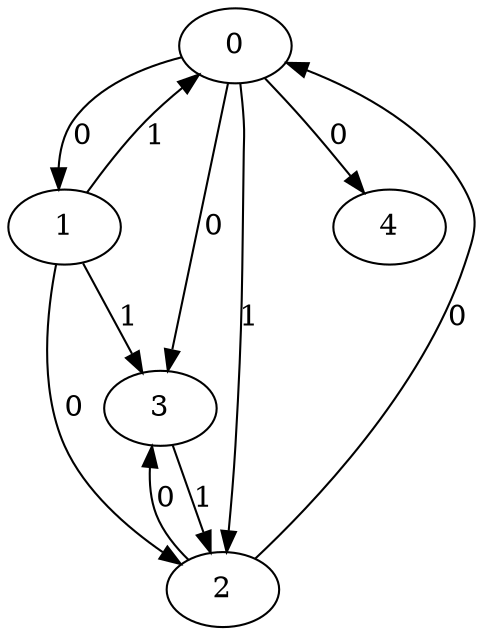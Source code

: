 // Source:2971 Canonical: -1 0 1 0 0 1 -1 0 1 -1 0 -1 -1 0 -1 -1 -1 1 -1 -1 -1 -1 -1 -1 -1
digraph HRA_from_2971_graph_000 {
  0 -> 1 [label="0"];
  0 -> 2 [label="1"];
  0 -> 3 [label="0"];
  1 -> 0 [label="1"];
  1 -> 2 [label="0"];
  1 -> 3 [label="1"];
  2 -> 0 [label="0"];
  2 -> 3 [label="0"];
  3 -> 2 [label="1"];
  0 -> 4 [label="0"];
}

// Source:2971 Canonical: -1 0 1 0 0 1 -1 0 1 -1 0 -1 -1 0 -1 -1 -1 1 -1 -1 0 -1 -1 -1 -1
digraph HRA_from_2971_graph_001 {
  0 -> 1 [label="0"];
  0 -> 2 [label="1"];
  0 -> 3 [label="0"];
  1 -> 0 [label="1"];
  1 -> 2 [label="0"];
  1 -> 3 [label="1"];
  2 -> 0 [label="0"];
  2 -> 3 [label="0"];
  3 -> 2 [label="1"];
  0 -> 4 [label="0"];
  4 -> 0 [label="0"];
}

// Source:2971 Canonical: -1 0 1 0 -1 1 -1 0 1 0 0 -1 -1 0 -1 -1 -1 1 -1 -1 -1 -1 -1 -1 -1
digraph HRA_from_2971_graph_002 {
  0 -> 1 [label="0"];
  0 -> 2 [label="1"];
  0 -> 3 [label="0"];
  1 -> 0 [label="1"];
  1 -> 2 [label="0"];
  1 -> 3 [label="1"];
  2 -> 0 [label="0"];
  2 -> 3 [label="0"];
  3 -> 2 [label="1"];
  1 -> 4 [label="0"];
}

// Source:2971 Canonical: -1 0 1 0 0 1 -1 0 1 0 0 -1 -1 0 -1 -1 -1 1 -1 -1 -1 -1 -1 -1 -1
digraph HRA_from_2971_graph_003 {
  0 -> 1 [label="0"];
  0 -> 2 [label="1"];
  0 -> 3 [label="0"];
  1 -> 0 [label="1"];
  1 -> 2 [label="0"];
  1 -> 3 [label="1"];
  2 -> 0 [label="0"];
  2 -> 3 [label="0"];
  3 -> 2 [label="1"];
  0 -> 4 [label="0"];
  1 -> 4 [label="0"];
}

// Source:2971 Canonical: -1 0 1 0 -1 1 -1 0 1 0 0 -1 -1 0 -1 -1 -1 1 -1 -1 0 -1 -1 -1 -1
digraph HRA_from_2971_graph_004 {
  0 -> 1 [label="0"];
  0 -> 2 [label="1"];
  0 -> 3 [label="0"];
  1 -> 0 [label="1"];
  1 -> 2 [label="0"];
  1 -> 3 [label="1"];
  2 -> 0 [label="0"];
  2 -> 3 [label="0"];
  3 -> 2 [label="1"];
  4 -> 0 [label="0"];
  1 -> 4 [label="0"];
}

// Source:2971 Canonical: -1 0 1 0 0 1 -1 0 1 0 0 -1 -1 0 -1 -1 -1 1 -1 -1 0 -1 -1 -1 -1
digraph HRA_from_2971_graph_005 {
  0 -> 1 [label="0"];
  0 -> 2 [label="1"];
  0 -> 3 [label="0"];
  1 -> 0 [label="1"];
  1 -> 2 [label="0"];
  1 -> 3 [label="1"];
  2 -> 0 [label="0"];
  2 -> 3 [label="0"];
  3 -> 2 [label="1"];
  0 -> 4 [label="0"];
  4 -> 0 [label="0"];
  1 -> 4 [label="0"];
}

// Source:2971 Canonical: -1 0 1 0 0 1 -1 0 1 -1 0 -1 -1 0 -1 -1 -1 1 -1 -1 -1 0 -1 -1 -1
digraph HRA_from_2971_graph_006 {
  0 -> 1 [label="0"];
  0 -> 2 [label="1"];
  0 -> 3 [label="0"];
  1 -> 0 [label="1"];
  1 -> 2 [label="0"];
  1 -> 3 [label="1"];
  2 -> 0 [label="0"];
  2 -> 3 [label="0"];
  3 -> 2 [label="1"];
  0 -> 4 [label="0"];
  4 -> 1 [label="0"];
}

// Source:2971 Canonical: -1 0 1 0 0 1 -1 0 1 -1 0 -1 -1 0 -1 -1 -1 1 -1 -1 0 0 -1 -1 -1
digraph HRA_from_2971_graph_007 {
  0 -> 1 [label="0"];
  0 -> 2 [label="1"];
  0 -> 3 [label="0"];
  1 -> 0 [label="1"];
  1 -> 2 [label="0"];
  1 -> 3 [label="1"];
  2 -> 0 [label="0"];
  2 -> 3 [label="0"];
  3 -> 2 [label="1"];
  0 -> 4 [label="0"];
  4 -> 0 [label="0"];
  4 -> 1 [label="0"];
}

// Source:2971 Canonical: -1 0 1 0 -1 1 -1 0 1 0 0 -1 -1 0 -1 -1 -1 1 -1 -1 -1 0 -1 -1 -1
digraph HRA_from_2971_graph_008 {
  0 -> 1 [label="0"];
  0 -> 2 [label="1"];
  0 -> 3 [label="0"];
  1 -> 0 [label="1"];
  1 -> 2 [label="0"];
  1 -> 3 [label="1"];
  2 -> 0 [label="0"];
  2 -> 3 [label="0"];
  3 -> 2 [label="1"];
  1 -> 4 [label="0"];
  4 -> 1 [label="0"];
}

// Source:2971 Canonical: -1 0 1 0 0 1 -1 0 1 0 0 -1 -1 0 -1 -1 -1 1 -1 -1 -1 0 -1 -1 -1
digraph HRA_from_2971_graph_009 {
  0 -> 1 [label="0"];
  0 -> 2 [label="1"];
  0 -> 3 [label="0"];
  1 -> 0 [label="1"];
  1 -> 2 [label="0"];
  1 -> 3 [label="1"];
  2 -> 0 [label="0"];
  2 -> 3 [label="0"];
  3 -> 2 [label="1"];
  0 -> 4 [label="0"];
  1 -> 4 [label="0"];
  4 -> 1 [label="0"];
}

// Source:2971 Canonical: -1 0 1 0 -1 1 -1 0 1 0 0 -1 -1 0 -1 -1 -1 1 -1 -1 0 0 -1 -1 -1
digraph HRA_from_2971_graph_010 {
  0 -> 1 [label="0"];
  0 -> 2 [label="1"];
  0 -> 3 [label="0"];
  1 -> 0 [label="1"];
  1 -> 2 [label="0"];
  1 -> 3 [label="1"];
  2 -> 0 [label="0"];
  2 -> 3 [label="0"];
  3 -> 2 [label="1"];
  4 -> 0 [label="0"];
  1 -> 4 [label="0"];
  4 -> 1 [label="0"];
}

// Source:2971 Canonical: -1 0 1 0 0 1 -1 0 1 0 0 -1 -1 0 -1 -1 -1 1 -1 -1 0 0 -1 -1 -1
digraph HRA_from_2971_graph_011 {
  0 -> 1 [label="0"];
  0 -> 2 [label="1"];
  0 -> 3 [label="0"];
  1 -> 0 [label="1"];
  1 -> 2 [label="0"];
  1 -> 3 [label="1"];
  2 -> 0 [label="0"];
  2 -> 3 [label="0"];
  3 -> 2 [label="1"];
  0 -> 4 [label="0"];
  4 -> 0 [label="0"];
  1 -> 4 [label="0"];
  4 -> 1 [label="0"];
}

// Source:2971 Canonical: -1 0 1 0 -1 1 -1 0 1 -1 0 -1 -1 0 0 -1 -1 1 -1 -1 -1 -1 -1 -1 -1
digraph HRA_from_2971_graph_012 {
  0 -> 1 [label="0"];
  0 -> 2 [label="1"];
  0 -> 3 [label="0"];
  1 -> 0 [label="1"];
  1 -> 2 [label="0"];
  1 -> 3 [label="1"];
  2 -> 0 [label="0"];
  2 -> 3 [label="0"];
  3 -> 2 [label="1"];
  2 -> 4 [label="0"];
}

// Source:2971 Canonical: -1 0 1 0 0 1 -1 0 1 -1 0 -1 -1 0 0 -1 -1 1 -1 -1 -1 -1 -1 -1 -1
digraph HRA_from_2971_graph_013 {
  0 -> 1 [label="0"];
  0 -> 2 [label="1"];
  0 -> 3 [label="0"];
  1 -> 0 [label="1"];
  1 -> 2 [label="0"];
  1 -> 3 [label="1"];
  2 -> 0 [label="0"];
  2 -> 3 [label="0"];
  3 -> 2 [label="1"];
  0 -> 4 [label="0"];
  2 -> 4 [label="0"];
}

// Source:2971 Canonical: -1 0 1 0 -1 1 -1 0 1 -1 0 -1 -1 0 0 -1 -1 1 -1 -1 0 -1 -1 -1 -1
digraph HRA_from_2971_graph_014 {
  0 -> 1 [label="0"];
  0 -> 2 [label="1"];
  0 -> 3 [label="0"];
  1 -> 0 [label="1"];
  1 -> 2 [label="0"];
  1 -> 3 [label="1"];
  2 -> 0 [label="0"];
  2 -> 3 [label="0"];
  3 -> 2 [label="1"];
  4 -> 0 [label="0"];
  2 -> 4 [label="0"];
}

// Source:2971 Canonical: -1 0 1 0 0 1 -1 0 1 -1 0 -1 -1 0 0 -1 -1 1 -1 -1 0 -1 -1 -1 -1
digraph HRA_from_2971_graph_015 {
  0 -> 1 [label="0"];
  0 -> 2 [label="1"];
  0 -> 3 [label="0"];
  1 -> 0 [label="1"];
  1 -> 2 [label="0"];
  1 -> 3 [label="1"];
  2 -> 0 [label="0"];
  2 -> 3 [label="0"];
  3 -> 2 [label="1"];
  0 -> 4 [label="0"];
  4 -> 0 [label="0"];
  2 -> 4 [label="0"];
}

// Source:2971 Canonical: -1 0 1 0 -1 1 -1 0 1 0 0 -1 -1 0 0 -1 -1 1 -1 -1 -1 -1 -1 -1 -1
digraph HRA_from_2971_graph_016 {
  0 -> 1 [label="0"];
  0 -> 2 [label="1"];
  0 -> 3 [label="0"];
  1 -> 0 [label="1"];
  1 -> 2 [label="0"];
  1 -> 3 [label="1"];
  2 -> 0 [label="0"];
  2 -> 3 [label="0"];
  3 -> 2 [label="1"];
  1 -> 4 [label="0"];
  2 -> 4 [label="0"];
}

// Source:2971 Canonical: -1 0 1 0 0 1 -1 0 1 0 0 -1 -1 0 0 -1 -1 1 -1 -1 -1 -1 -1 -1 -1
digraph HRA_from_2971_graph_017 {
  0 -> 1 [label="0"];
  0 -> 2 [label="1"];
  0 -> 3 [label="0"];
  1 -> 0 [label="1"];
  1 -> 2 [label="0"];
  1 -> 3 [label="1"];
  2 -> 0 [label="0"];
  2 -> 3 [label="0"];
  3 -> 2 [label="1"];
  0 -> 4 [label="0"];
  1 -> 4 [label="0"];
  2 -> 4 [label="0"];
}

// Source:2971 Canonical: -1 0 1 0 -1 1 -1 0 1 0 0 -1 -1 0 0 -1 -1 1 -1 -1 0 -1 -1 -1 -1
digraph HRA_from_2971_graph_018 {
  0 -> 1 [label="0"];
  0 -> 2 [label="1"];
  0 -> 3 [label="0"];
  1 -> 0 [label="1"];
  1 -> 2 [label="0"];
  1 -> 3 [label="1"];
  2 -> 0 [label="0"];
  2 -> 3 [label="0"];
  3 -> 2 [label="1"];
  4 -> 0 [label="0"];
  1 -> 4 [label="0"];
  2 -> 4 [label="0"];
}

// Source:2971 Canonical: -1 0 1 0 0 1 -1 0 1 0 0 -1 -1 0 0 -1 -1 1 -1 -1 0 -1 -1 -1 -1
digraph HRA_from_2971_graph_019 {
  0 -> 1 [label="0"];
  0 -> 2 [label="1"];
  0 -> 3 [label="0"];
  1 -> 0 [label="1"];
  1 -> 2 [label="0"];
  1 -> 3 [label="1"];
  2 -> 0 [label="0"];
  2 -> 3 [label="0"];
  3 -> 2 [label="1"];
  0 -> 4 [label="0"];
  4 -> 0 [label="0"];
  1 -> 4 [label="0"];
  2 -> 4 [label="0"];
}

// Source:2971 Canonical: -1 0 1 0 -1 1 -1 0 1 -1 0 -1 -1 0 0 -1 -1 1 -1 -1 -1 0 -1 -1 -1
digraph HRA_from_2971_graph_020 {
  0 -> 1 [label="0"];
  0 -> 2 [label="1"];
  0 -> 3 [label="0"];
  1 -> 0 [label="1"];
  1 -> 2 [label="0"];
  1 -> 3 [label="1"];
  2 -> 0 [label="0"];
  2 -> 3 [label="0"];
  3 -> 2 [label="1"];
  4 -> 1 [label="0"];
  2 -> 4 [label="0"];
}

// Source:2971 Canonical: -1 0 1 0 0 1 -1 0 1 -1 0 -1 -1 0 0 -1 -1 1 -1 -1 -1 0 -1 -1 -1
digraph HRA_from_2971_graph_021 {
  0 -> 1 [label="0"];
  0 -> 2 [label="1"];
  0 -> 3 [label="0"];
  1 -> 0 [label="1"];
  1 -> 2 [label="0"];
  1 -> 3 [label="1"];
  2 -> 0 [label="0"];
  2 -> 3 [label="0"];
  3 -> 2 [label="1"];
  0 -> 4 [label="0"];
  4 -> 1 [label="0"];
  2 -> 4 [label="0"];
}

// Source:2971 Canonical: -1 0 1 0 -1 1 -1 0 1 -1 0 -1 -1 0 0 -1 -1 1 -1 -1 0 0 -1 -1 -1
digraph HRA_from_2971_graph_022 {
  0 -> 1 [label="0"];
  0 -> 2 [label="1"];
  0 -> 3 [label="0"];
  1 -> 0 [label="1"];
  1 -> 2 [label="0"];
  1 -> 3 [label="1"];
  2 -> 0 [label="0"];
  2 -> 3 [label="0"];
  3 -> 2 [label="1"];
  4 -> 0 [label="0"];
  4 -> 1 [label="0"];
  2 -> 4 [label="0"];
}

// Source:2971 Canonical: -1 0 1 0 0 1 -1 0 1 -1 0 -1 -1 0 0 -1 -1 1 -1 -1 0 0 -1 -1 -1
digraph HRA_from_2971_graph_023 {
  0 -> 1 [label="0"];
  0 -> 2 [label="1"];
  0 -> 3 [label="0"];
  1 -> 0 [label="1"];
  1 -> 2 [label="0"];
  1 -> 3 [label="1"];
  2 -> 0 [label="0"];
  2 -> 3 [label="0"];
  3 -> 2 [label="1"];
  0 -> 4 [label="0"];
  4 -> 0 [label="0"];
  4 -> 1 [label="0"];
  2 -> 4 [label="0"];
}

// Source:2971 Canonical: -1 0 1 0 -1 1 -1 0 1 0 0 -1 -1 0 0 -1 -1 1 -1 -1 -1 0 -1 -1 -1
digraph HRA_from_2971_graph_024 {
  0 -> 1 [label="0"];
  0 -> 2 [label="1"];
  0 -> 3 [label="0"];
  1 -> 0 [label="1"];
  1 -> 2 [label="0"];
  1 -> 3 [label="1"];
  2 -> 0 [label="0"];
  2 -> 3 [label="0"];
  3 -> 2 [label="1"];
  1 -> 4 [label="0"];
  4 -> 1 [label="0"];
  2 -> 4 [label="0"];
}

// Source:2971 Canonical: -1 0 1 0 0 1 -1 0 1 0 0 -1 -1 0 0 -1 -1 1 -1 -1 -1 0 -1 -1 -1
digraph HRA_from_2971_graph_025 {
  0 -> 1 [label="0"];
  0 -> 2 [label="1"];
  0 -> 3 [label="0"];
  1 -> 0 [label="1"];
  1 -> 2 [label="0"];
  1 -> 3 [label="1"];
  2 -> 0 [label="0"];
  2 -> 3 [label="0"];
  3 -> 2 [label="1"];
  0 -> 4 [label="0"];
  1 -> 4 [label="0"];
  4 -> 1 [label="0"];
  2 -> 4 [label="0"];
}

// Source:2971 Canonical: -1 0 1 0 -1 1 -1 0 1 0 0 -1 -1 0 0 -1 -1 1 -1 -1 0 0 -1 -1 -1
digraph HRA_from_2971_graph_026 {
  0 -> 1 [label="0"];
  0 -> 2 [label="1"];
  0 -> 3 [label="0"];
  1 -> 0 [label="1"];
  1 -> 2 [label="0"];
  1 -> 3 [label="1"];
  2 -> 0 [label="0"];
  2 -> 3 [label="0"];
  3 -> 2 [label="1"];
  4 -> 0 [label="0"];
  1 -> 4 [label="0"];
  4 -> 1 [label="0"];
  2 -> 4 [label="0"];
}

// Source:2971 Canonical: -1 0 1 0 0 1 -1 0 1 0 0 -1 -1 0 0 -1 -1 1 -1 -1 0 0 -1 -1 -1
digraph HRA_from_2971_graph_027 {
  0 -> 1 [label="0"];
  0 -> 2 [label="1"];
  0 -> 3 [label="0"];
  1 -> 0 [label="1"];
  1 -> 2 [label="0"];
  1 -> 3 [label="1"];
  2 -> 0 [label="0"];
  2 -> 3 [label="0"];
  3 -> 2 [label="1"];
  0 -> 4 [label="0"];
  4 -> 0 [label="0"];
  1 -> 4 [label="0"];
  4 -> 1 [label="0"];
  2 -> 4 [label="0"];
}

// Source:2971 Canonical: -1 0 1 0 0 1 -1 0 1 -1 0 -1 -1 0 -1 -1 -1 1 -1 -1 -1 -1 0 -1 -1
digraph HRA_from_2971_graph_028 {
  0 -> 1 [label="0"];
  0 -> 2 [label="1"];
  0 -> 3 [label="0"];
  1 -> 0 [label="1"];
  1 -> 2 [label="0"];
  1 -> 3 [label="1"];
  2 -> 0 [label="0"];
  2 -> 3 [label="0"];
  3 -> 2 [label="1"];
  0 -> 4 [label="0"];
  4 -> 2 [label="0"];
}

// Source:2971 Canonical: -1 0 1 0 0 1 -1 0 1 -1 0 -1 -1 0 -1 -1 -1 1 -1 -1 0 -1 0 -1 -1
digraph HRA_from_2971_graph_029 {
  0 -> 1 [label="0"];
  0 -> 2 [label="1"];
  0 -> 3 [label="0"];
  1 -> 0 [label="1"];
  1 -> 2 [label="0"];
  1 -> 3 [label="1"];
  2 -> 0 [label="0"];
  2 -> 3 [label="0"];
  3 -> 2 [label="1"];
  0 -> 4 [label="0"];
  4 -> 0 [label="0"];
  4 -> 2 [label="0"];
}

// Source:2971 Canonical: -1 0 1 0 -1 1 -1 0 1 0 0 -1 -1 0 -1 -1 -1 1 -1 -1 -1 -1 0 -1 -1
digraph HRA_from_2971_graph_030 {
  0 -> 1 [label="0"];
  0 -> 2 [label="1"];
  0 -> 3 [label="0"];
  1 -> 0 [label="1"];
  1 -> 2 [label="0"];
  1 -> 3 [label="1"];
  2 -> 0 [label="0"];
  2 -> 3 [label="0"];
  3 -> 2 [label="1"];
  1 -> 4 [label="0"];
  4 -> 2 [label="0"];
}

// Source:2971 Canonical: -1 0 1 0 0 1 -1 0 1 0 0 -1 -1 0 -1 -1 -1 1 -1 -1 -1 -1 0 -1 -1
digraph HRA_from_2971_graph_031 {
  0 -> 1 [label="0"];
  0 -> 2 [label="1"];
  0 -> 3 [label="0"];
  1 -> 0 [label="1"];
  1 -> 2 [label="0"];
  1 -> 3 [label="1"];
  2 -> 0 [label="0"];
  2 -> 3 [label="0"];
  3 -> 2 [label="1"];
  0 -> 4 [label="0"];
  1 -> 4 [label="0"];
  4 -> 2 [label="0"];
}

// Source:2971 Canonical: -1 0 1 0 -1 1 -1 0 1 0 0 -1 -1 0 -1 -1 -1 1 -1 -1 0 -1 0 -1 -1
digraph HRA_from_2971_graph_032 {
  0 -> 1 [label="0"];
  0 -> 2 [label="1"];
  0 -> 3 [label="0"];
  1 -> 0 [label="1"];
  1 -> 2 [label="0"];
  1 -> 3 [label="1"];
  2 -> 0 [label="0"];
  2 -> 3 [label="0"];
  3 -> 2 [label="1"];
  4 -> 0 [label="0"];
  1 -> 4 [label="0"];
  4 -> 2 [label="0"];
}

// Source:2971 Canonical: -1 0 1 0 0 1 -1 0 1 0 0 -1 -1 0 -1 -1 -1 1 -1 -1 0 -1 0 -1 -1
digraph HRA_from_2971_graph_033 {
  0 -> 1 [label="0"];
  0 -> 2 [label="1"];
  0 -> 3 [label="0"];
  1 -> 0 [label="1"];
  1 -> 2 [label="0"];
  1 -> 3 [label="1"];
  2 -> 0 [label="0"];
  2 -> 3 [label="0"];
  3 -> 2 [label="1"];
  0 -> 4 [label="0"];
  4 -> 0 [label="0"];
  1 -> 4 [label="0"];
  4 -> 2 [label="0"];
}

// Source:2971 Canonical: -1 0 1 0 0 1 -1 0 1 -1 0 -1 -1 0 -1 -1 -1 1 -1 -1 -1 0 0 -1 -1
digraph HRA_from_2971_graph_034 {
  0 -> 1 [label="0"];
  0 -> 2 [label="1"];
  0 -> 3 [label="0"];
  1 -> 0 [label="1"];
  1 -> 2 [label="0"];
  1 -> 3 [label="1"];
  2 -> 0 [label="0"];
  2 -> 3 [label="0"];
  3 -> 2 [label="1"];
  0 -> 4 [label="0"];
  4 -> 1 [label="0"];
  4 -> 2 [label="0"];
}

// Source:2971 Canonical: -1 0 1 0 0 1 -1 0 1 -1 0 -1 -1 0 -1 -1 -1 1 -1 -1 0 0 0 -1 -1
digraph HRA_from_2971_graph_035 {
  0 -> 1 [label="0"];
  0 -> 2 [label="1"];
  0 -> 3 [label="0"];
  1 -> 0 [label="1"];
  1 -> 2 [label="0"];
  1 -> 3 [label="1"];
  2 -> 0 [label="0"];
  2 -> 3 [label="0"];
  3 -> 2 [label="1"];
  0 -> 4 [label="0"];
  4 -> 0 [label="0"];
  4 -> 1 [label="0"];
  4 -> 2 [label="0"];
}

// Source:2971 Canonical: -1 0 1 0 -1 1 -1 0 1 0 0 -1 -1 0 -1 -1 -1 1 -1 -1 -1 0 0 -1 -1
digraph HRA_from_2971_graph_036 {
  0 -> 1 [label="0"];
  0 -> 2 [label="1"];
  0 -> 3 [label="0"];
  1 -> 0 [label="1"];
  1 -> 2 [label="0"];
  1 -> 3 [label="1"];
  2 -> 0 [label="0"];
  2 -> 3 [label="0"];
  3 -> 2 [label="1"];
  1 -> 4 [label="0"];
  4 -> 1 [label="0"];
  4 -> 2 [label="0"];
}

// Source:2971 Canonical: -1 0 1 0 0 1 -1 0 1 0 0 -1 -1 0 -1 -1 -1 1 -1 -1 -1 0 0 -1 -1
digraph HRA_from_2971_graph_037 {
  0 -> 1 [label="0"];
  0 -> 2 [label="1"];
  0 -> 3 [label="0"];
  1 -> 0 [label="1"];
  1 -> 2 [label="0"];
  1 -> 3 [label="1"];
  2 -> 0 [label="0"];
  2 -> 3 [label="0"];
  3 -> 2 [label="1"];
  0 -> 4 [label="0"];
  1 -> 4 [label="0"];
  4 -> 1 [label="0"];
  4 -> 2 [label="0"];
}

// Source:2971 Canonical: -1 0 1 0 -1 1 -1 0 1 0 0 -1 -1 0 -1 -1 -1 1 -1 -1 0 0 0 -1 -1
digraph HRA_from_2971_graph_038 {
  0 -> 1 [label="0"];
  0 -> 2 [label="1"];
  0 -> 3 [label="0"];
  1 -> 0 [label="1"];
  1 -> 2 [label="0"];
  1 -> 3 [label="1"];
  2 -> 0 [label="0"];
  2 -> 3 [label="0"];
  3 -> 2 [label="1"];
  4 -> 0 [label="0"];
  1 -> 4 [label="0"];
  4 -> 1 [label="0"];
  4 -> 2 [label="0"];
}

// Source:2971 Canonical: -1 0 1 0 0 1 -1 0 1 0 0 -1 -1 0 -1 -1 -1 1 -1 -1 0 0 0 -1 -1
digraph HRA_from_2971_graph_039 {
  0 -> 1 [label="0"];
  0 -> 2 [label="1"];
  0 -> 3 [label="0"];
  1 -> 0 [label="1"];
  1 -> 2 [label="0"];
  1 -> 3 [label="1"];
  2 -> 0 [label="0"];
  2 -> 3 [label="0"];
  3 -> 2 [label="1"];
  0 -> 4 [label="0"];
  4 -> 0 [label="0"];
  1 -> 4 [label="0"];
  4 -> 1 [label="0"];
  4 -> 2 [label="0"];
}

// Source:2971 Canonical: -1 0 1 0 -1 1 -1 0 1 -1 0 -1 -1 0 0 -1 -1 1 -1 -1 -1 -1 0 -1 -1
digraph HRA_from_2971_graph_040 {
  0 -> 1 [label="0"];
  0 -> 2 [label="1"];
  0 -> 3 [label="0"];
  1 -> 0 [label="1"];
  1 -> 2 [label="0"];
  1 -> 3 [label="1"];
  2 -> 0 [label="0"];
  2 -> 3 [label="0"];
  3 -> 2 [label="1"];
  2 -> 4 [label="0"];
  4 -> 2 [label="0"];
}

// Source:2971 Canonical: -1 0 1 0 0 1 -1 0 1 -1 0 -1 -1 0 0 -1 -1 1 -1 -1 -1 -1 0 -1 -1
digraph HRA_from_2971_graph_041 {
  0 -> 1 [label="0"];
  0 -> 2 [label="1"];
  0 -> 3 [label="0"];
  1 -> 0 [label="1"];
  1 -> 2 [label="0"];
  1 -> 3 [label="1"];
  2 -> 0 [label="0"];
  2 -> 3 [label="0"];
  3 -> 2 [label="1"];
  0 -> 4 [label="0"];
  2 -> 4 [label="0"];
  4 -> 2 [label="0"];
}

// Source:2971 Canonical: -1 0 1 0 -1 1 -1 0 1 -1 0 -1 -1 0 0 -1 -1 1 -1 -1 0 -1 0 -1 -1
digraph HRA_from_2971_graph_042 {
  0 -> 1 [label="0"];
  0 -> 2 [label="1"];
  0 -> 3 [label="0"];
  1 -> 0 [label="1"];
  1 -> 2 [label="0"];
  1 -> 3 [label="1"];
  2 -> 0 [label="0"];
  2 -> 3 [label="0"];
  3 -> 2 [label="1"];
  4 -> 0 [label="0"];
  2 -> 4 [label="0"];
  4 -> 2 [label="0"];
}

// Source:2971 Canonical: -1 0 1 0 0 1 -1 0 1 -1 0 -1 -1 0 0 -1 -1 1 -1 -1 0 -1 0 -1 -1
digraph HRA_from_2971_graph_043 {
  0 -> 1 [label="0"];
  0 -> 2 [label="1"];
  0 -> 3 [label="0"];
  1 -> 0 [label="1"];
  1 -> 2 [label="0"];
  1 -> 3 [label="1"];
  2 -> 0 [label="0"];
  2 -> 3 [label="0"];
  3 -> 2 [label="1"];
  0 -> 4 [label="0"];
  4 -> 0 [label="0"];
  2 -> 4 [label="0"];
  4 -> 2 [label="0"];
}

// Source:2971 Canonical: -1 0 1 0 -1 1 -1 0 1 0 0 -1 -1 0 0 -1 -1 1 -1 -1 -1 -1 0 -1 -1
digraph HRA_from_2971_graph_044 {
  0 -> 1 [label="0"];
  0 -> 2 [label="1"];
  0 -> 3 [label="0"];
  1 -> 0 [label="1"];
  1 -> 2 [label="0"];
  1 -> 3 [label="1"];
  2 -> 0 [label="0"];
  2 -> 3 [label="0"];
  3 -> 2 [label="1"];
  1 -> 4 [label="0"];
  2 -> 4 [label="0"];
  4 -> 2 [label="0"];
}

// Source:2971 Canonical: -1 0 1 0 0 1 -1 0 1 0 0 -1 -1 0 0 -1 -1 1 -1 -1 -1 -1 0 -1 -1
digraph HRA_from_2971_graph_045 {
  0 -> 1 [label="0"];
  0 -> 2 [label="1"];
  0 -> 3 [label="0"];
  1 -> 0 [label="1"];
  1 -> 2 [label="0"];
  1 -> 3 [label="1"];
  2 -> 0 [label="0"];
  2 -> 3 [label="0"];
  3 -> 2 [label="1"];
  0 -> 4 [label="0"];
  1 -> 4 [label="0"];
  2 -> 4 [label="0"];
  4 -> 2 [label="0"];
}

// Source:2971 Canonical: -1 0 1 0 -1 1 -1 0 1 0 0 -1 -1 0 0 -1 -1 1 -1 -1 0 -1 0 -1 -1
digraph HRA_from_2971_graph_046 {
  0 -> 1 [label="0"];
  0 -> 2 [label="1"];
  0 -> 3 [label="0"];
  1 -> 0 [label="1"];
  1 -> 2 [label="0"];
  1 -> 3 [label="1"];
  2 -> 0 [label="0"];
  2 -> 3 [label="0"];
  3 -> 2 [label="1"];
  4 -> 0 [label="0"];
  1 -> 4 [label="0"];
  2 -> 4 [label="0"];
  4 -> 2 [label="0"];
}

// Source:2971 Canonical: -1 0 1 0 0 1 -1 0 1 0 0 -1 -1 0 0 -1 -1 1 -1 -1 0 -1 0 -1 -1
digraph HRA_from_2971_graph_047 {
  0 -> 1 [label="0"];
  0 -> 2 [label="1"];
  0 -> 3 [label="0"];
  1 -> 0 [label="1"];
  1 -> 2 [label="0"];
  1 -> 3 [label="1"];
  2 -> 0 [label="0"];
  2 -> 3 [label="0"];
  3 -> 2 [label="1"];
  0 -> 4 [label="0"];
  4 -> 0 [label="0"];
  1 -> 4 [label="0"];
  2 -> 4 [label="0"];
  4 -> 2 [label="0"];
}

// Source:2971 Canonical: -1 0 1 0 -1 1 -1 0 1 -1 0 -1 -1 0 0 -1 -1 1 -1 -1 -1 0 0 -1 -1
digraph HRA_from_2971_graph_048 {
  0 -> 1 [label="0"];
  0 -> 2 [label="1"];
  0 -> 3 [label="0"];
  1 -> 0 [label="1"];
  1 -> 2 [label="0"];
  1 -> 3 [label="1"];
  2 -> 0 [label="0"];
  2 -> 3 [label="0"];
  3 -> 2 [label="1"];
  4 -> 1 [label="0"];
  2 -> 4 [label="0"];
  4 -> 2 [label="0"];
}

// Source:2971 Canonical: -1 0 1 0 0 1 -1 0 1 -1 0 -1 -1 0 0 -1 -1 1 -1 -1 -1 0 0 -1 -1
digraph HRA_from_2971_graph_049 {
  0 -> 1 [label="0"];
  0 -> 2 [label="1"];
  0 -> 3 [label="0"];
  1 -> 0 [label="1"];
  1 -> 2 [label="0"];
  1 -> 3 [label="1"];
  2 -> 0 [label="0"];
  2 -> 3 [label="0"];
  3 -> 2 [label="1"];
  0 -> 4 [label="0"];
  4 -> 1 [label="0"];
  2 -> 4 [label="0"];
  4 -> 2 [label="0"];
}

// Source:2971 Canonical: -1 0 1 0 -1 1 -1 0 1 -1 0 -1 -1 0 0 -1 -1 1 -1 -1 0 0 0 -1 -1
digraph HRA_from_2971_graph_050 {
  0 -> 1 [label="0"];
  0 -> 2 [label="1"];
  0 -> 3 [label="0"];
  1 -> 0 [label="1"];
  1 -> 2 [label="0"];
  1 -> 3 [label="1"];
  2 -> 0 [label="0"];
  2 -> 3 [label="0"];
  3 -> 2 [label="1"];
  4 -> 0 [label="0"];
  4 -> 1 [label="0"];
  2 -> 4 [label="0"];
  4 -> 2 [label="0"];
}

// Source:2971 Canonical: -1 0 1 0 0 1 -1 0 1 -1 0 -1 -1 0 0 -1 -1 1 -1 -1 0 0 0 -1 -1
digraph HRA_from_2971_graph_051 {
  0 -> 1 [label="0"];
  0 -> 2 [label="1"];
  0 -> 3 [label="0"];
  1 -> 0 [label="1"];
  1 -> 2 [label="0"];
  1 -> 3 [label="1"];
  2 -> 0 [label="0"];
  2 -> 3 [label="0"];
  3 -> 2 [label="1"];
  0 -> 4 [label="0"];
  4 -> 0 [label="0"];
  4 -> 1 [label="0"];
  2 -> 4 [label="0"];
  4 -> 2 [label="0"];
}

// Source:2971 Canonical: -1 0 1 0 -1 1 -1 0 1 0 0 -1 -1 0 0 -1 -1 1 -1 -1 -1 0 0 -1 -1
digraph HRA_from_2971_graph_052 {
  0 -> 1 [label="0"];
  0 -> 2 [label="1"];
  0 -> 3 [label="0"];
  1 -> 0 [label="1"];
  1 -> 2 [label="0"];
  1 -> 3 [label="1"];
  2 -> 0 [label="0"];
  2 -> 3 [label="0"];
  3 -> 2 [label="1"];
  1 -> 4 [label="0"];
  4 -> 1 [label="0"];
  2 -> 4 [label="0"];
  4 -> 2 [label="0"];
}

// Source:2971 Canonical: -1 0 1 0 0 1 -1 0 1 0 0 -1 -1 0 0 -1 -1 1 -1 -1 -1 0 0 -1 -1
digraph HRA_from_2971_graph_053 {
  0 -> 1 [label="0"];
  0 -> 2 [label="1"];
  0 -> 3 [label="0"];
  1 -> 0 [label="1"];
  1 -> 2 [label="0"];
  1 -> 3 [label="1"];
  2 -> 0 [label="0"];
  2 -> 3 [label="0"];
  3 -> 2 [label="1"];
  0 -> 4 [label="0"];
  1 -> 4 [label="0"];
  4 -> 1 [label="0"];
  2 -> 4 [label="0"];
  4 -> 2 [label="0"];
}

// Source:2971 Canonical: -1 0 1 0 -1 1 -1 0 1 0 0 -1 -1 0 0 -1 -1 1 -1 -1 0 0 0 -1 -1
digraph HRA_from_2971_graph_054 {
  0 -> 1 [label="0"];
  0 -> 2 [label="1"];
  0 -> 3 [label="0"];
  1 -> 0 [label="1"];
  1 -> 2 [label="0"];
  1 -> 3 [label="1"];
  2 -> 0 [label="0"];
  2 -> 3 [label="0"];
  3 -> 2 [label="1"];
  4 -> 0 [label="0"];
  1 -> 4 [label="0"];
  4 -> 1 [label="0"];
  2 -> 4 [label="0"];
  4 -> 2 [label="0"];
}

// Source:2971 Canonical: -1 0 1 0 0 1 -1 0 1 0 0 -1 -1 0 0 -1 -1 1 -1 -1 0 0 0 -1 -1
digraph HRA_from_2971_graph_055 {
  0 -> 1 [label="0"];
  0 -> 2 [label="1"];
  0 -> 3 [label="0"];
  1 -> 0 [label="1"];
  1 -> 2 [label="0"];
  1 -> 3 [label="1"];
  2 -> 0 [label="0"];
  2 -> 3 [label="0"];
  3 -> 2 [label="1"];
  0 -> 4 [label="0"];
  4 -> 0 [label="0"];
  1 -> 4 [label="0"];
  4 -> 1 [label="0"];
  2 -> 4 [label="0"];
  4 -> 2 [label="0"];
}

// Source:2971 Canonical: -1 0 1 0 -1 1 -1 0 1 -1 0 -1 -1 0 -1 -1 -1 1 -1 0 -1 -1 -1 -1 -1
digraph HRA_from_2971_graph_056 {
  0 -> 1 [label="0"];
  0 -> 2 [label="1"];
  0 -> 3 [label="0"];
  1 -> 0 [label="1"];
  1 -> 2 [label="0"];
  1 -> 3 [label="1"];
  2 -> 0 [label="0"];
  2 -> 3 [label="0"];
  3 -> 2 [label="1"];
  3 -> 4 [label="0"];
}

// Source:2971 Canonical: -1 0 1 0 0 1 -1 0 1 -1 0 -1 -1 0 -1 -1 -1 1 -1 0 -1 -1 -1 -1 -1
digraph HRA_from_2971_graph_057 {
  0 -> 1 [label="0"];
  0 -> 2 [label="1"];
  0 -> 3 [label="0"];
  1 -> 0 [label="1"];
  1 -> 2 [label="0"];
  1 -> 3 [label="1"];
  2 -> 0 [label="0"];
  2 -> 3 [label="0"];
  3 -> 2 [label="1"];
  0 -> 4 [label="0"];
  3 -> 4 [label="0"];
}

// Source:2971 Canonical: -1 0 1 0 -1 1 -1 0 1 -1 0 -1 -1 0 -1 -1 -1 1 -1 0 0 -1 -1 -1 -1
digraph HRA_from_2971_graph_058 {
  0 -> 1 [label="0"];
  0 -> 2 [label="1"];
  0 -> 3 [label="0"];
  1 -> 0 [label="1"];
  1 -> 2 [label="0"];
  1 -> 3 [label="1"];
  2 -> 0 [label="0"];
  2 -> 3 [label="0"];
  3 -> 2 [label="1"];
  4 -> 0 [label="0"];
  3 -> 4 [label="0"];
}

// Source:2971 Canonical: -1 0 1 0 0 1 -1 0 1 -1 0 -1 -1 0 -1 -1 -1 1 -1 0 0 -1 -1 -1 -1
digraph HRA_from_2971_graph_059 {
  0 -> 1 [label="0"];
  0 -> 2 [label="1"];
  0 -> 3 [label="0"];
  1 -> 0 [label="1"];
  1 -> 2 [label="0"];
  1 -> 3 [label="1"];
  2 -> 0 [label="0"];
  2 -> 3 [label="0"];
  3 -> 2 [label="1"];
  0 -> 4 [label="0"];
  4 -> 0 [label="0"];
  3 -> 4 [label="0"];
}

// Source:2971 Canonical: -1 0 1 0 -1 1 -1 0 1 0 0 -1 -1 0 -1 -1 -1 1 -1 0 -1 -1 -1 -1 -1
digraph HRA_from_2971_graph_060 {
  0 -> 1 [label="0"];
  0 -> 2 [label="1"];
  0 -> 3 [label="0"];
  1 -> 0 [label="1"];
  1 -> 2 [label="0"];
  1 -> 3 [label="1"];
  2 -> 0 [label="0"];
  2 -> 3 [label="0"];
  3 -> 2 [label="1"];
  1 -> 4 [label="0"];
  3 -> 4 [label="0"];
}

// Source:2971 Canonical: -1 0 1 0 0 1 -1 0 1 0 0 -1 -1 0 -1 -1 -1 1 -1 0 -1 -1 -1 -1 -1
digraph HRA_from_2971_graph_061 {
  0 -> 1 [label="0"];
  0 -> 2 [label="1"];
  0 -> 3 [label="0"];
  1 -> 0 [label="1"];
  1 -> 2 [label="0"];
  1 -> 3 [label="1"];
  2 -> 0 [label="0"];
  2 -> 3 [label="0"];
  3 -> 2 [label="1"];
  0 -> 4 [label="0"];
  1 -> 4 [label="0"];
  3 -> 4 [label="0"];
}

// Source:2971 Canonical: -1 0 1 0 -1 1 -1 0 1 0 0 -1 -1 0 -1 -1 -1 1 -1 0 0 -1 -1 -1 -1
digraph HRA_from_2971_graph_062 {
  0 -> 1 [label="0"];
  0 -> 2 [label="1"];
  0 -> 3 [label="0"];
  1 -> 0 [label="1"];
  1 -> 2 [label="0"];
  1 -> 3 [label="1"];
  2 -> 0 [label="0"];
  2 -> 3 [label="0"];
  3 -> 2 [label="1"];
  4 -> 0 [label="0"];
  1 -> 4 [label="0"];
  3 -> 4 [label="0"];
}

// Source:2971 Canonical: -1 0 1 0 0 1 -1 0 1 0 0 -1 -1 0 -1 -1 -1 1 -1 0 0 -1 -1 -1 -1
digraph HRA_from_2971_graph_063 {
  0 -> 1 [label="0"];
  0 -> 2 [label="1"];
  0 -> 3 [label="0"];
  1 -> 0 [label="1"];
  1 -> 2 [label="0"];
  1 -> 3 [label="1"];
  2 -> 0 [label="0"];
  2 -> 3 [label="0"];
  3 -> 2 [label="1"];
  0 -> 4 [label="0"];
  4 -> 0 [label="0"];
  1 -> 4 [label="0"];
  3 -> 4 [label="0"];
}

// Source:2971 Canonical: -1 0 1 0 -1 1 -1 0 1 -1 0 -1 -1 0 -1 -1 -1 1 -1 0 -1 0 -1 -1 -1
digraph HRA_from_2971_graph_064 {
  0 -> 1 [label="0"];
  0 -> 2 [label="1"];
  0 -> 3 [label="0"];
  1 -> 0 [label="1"];
  1 -> 2 [label="0"];
  1 -> 3 [label="1"];
  2 -> 0 [label="0"];
  2 -> 3 [label="0"];
  3 -> 2 [label="1"];
  4 -> 1 [label="0"];
  3 -> 4 [label="0"];
}

// Source:2971 Canonical: -1 0 1 0 0 1 -1 0 1 -1 0 -1 -1 0 -1 -1 -1 1 -1 0 -1 0 -1 -1 -1
digraph HRA_from_2971_graph_065 {
  0 -> 1 [label="0"];
  0 -> 2 [label="1"];
  0 -> 3 [label="0"];
  1 -> 0 [label="1"];
  1 -> 2 [label="0"];
  1 -> 3 [label="1"];
  2 -> 0 [label="0"];
  2 -> 3 [label="0"];
  3 -> 2 [label="1"];
  0 -> 4 [label="0"];
  4 -> 1 [label="0"];
  3 -> 4 [label="0"];
}

// Source:2971 Canonical: -1 0 1 0 -1 1 -1 0 1 -1 0 -1 -1 0 -1 -1 -1 1 -1 0 0 0 -1 -1 -1
digraph HRA_from_2971_graph_066 {
  0 -> 1 [label="0"];
  0 -> 2 [label="1"];
  0 -> 3 [label="0"];
  1 -> 0 [label="1"];
  1 -> 2 [label="0"];
  1 -> 3 [label="1"];
  2 -> 0 [label="0"];
  2 -> 3 [label="0"];
  3 -> 2 [label="1"];
  4 -> 0 [label="0"];
  4 -> 1 [label="0"];
  3 -> 4 [label="0"];
}

// Source:2971 Canonical: -1 0 1 0 0 1 -1 0 1 -1 0 -1 -1 0 -1 -1 -1 1 -1 0 0 0 -1 -1 -1
digraph HRA_from_2971_graph_067 {
  0 -> 1 [label="0"];
  0 -> 2 [label="1"];
  0 -> 3 [label="0"];
  1 -> 0 [label="1"];
  1 -> 2 [label="0"];
  1 -> 3 [label="1"];
  2 -> 0 [label="0"];
  2 -> 3 [label="0"];
  3 -> 2 [label="1"];
  0 -> 4 [label="0"];
  4 -> 0 [label="0"];
  4 -> 1 [label="0"];
  3 -> 4 [label="0"];
}

// Source:2971 Canonical: -1 0 1 0 -1 1 -1 0 1 0 0 -1 -1 0 -1 -1 -1 1 -1 0 -1 0 -1 -1 -1
digraph HRA_from_2971_graph_068 {
  0 -> 1 [label="0"];
  0 -> 2 [label="1"];
  0 -> 3 [label="0"];
  1 -> 0 [label="1"];
  1 -> 2 [label="0"];
  1 -> 3 [label="1"];
  2 -> 0 [label="0"];
  2 -> 3 [label="0"];
  3 -> 2 [label="1"];
  1 -> 4 [label="0"];
  4 -> 1 [label="0"];
  3 -> 4 [label="0"];
}

// Source:2971 Canonical: -1 0 1 0 0 1 -1 0 1 0 0 -1 -1 0 -1 -1 -1 1 -1 0 -1 0 -1 -1 -1
digraph HRA_from_2971_graph_069 {
  0 -> 1 [label="0"];
  0 -> 2 [label="1"];
  0 -> 3 [label="0"];
  1 -> 0 [label="1"];
  1 -> 2 [label="0"];
  1 -> 3 [label="1"];
  2 -> 0 [label="0"];
  2 -> 3 [label="0"];
  3 -> 2 [label="1"];
  0 -> 4 [label="0"];
  1 -> 4 [label="0"];
  4 -> 1 [label="0"];
  3 -> 4 [label="0"];
}

// Source:2971 Canonical: -1 0 1 0 -1 1 -1 0 1 0 0 -1 -1 0 -1 -1 -1 1 -1 0 0 0 -1 -1 -1
digraph HRA_from_2971_graph_070 {
  0 -> 1 [label="0"];
  0 -> 2 [label="1"];
  0 -> 3 [label="0"];
  1 -> 0 [label="1"];
  1 -> 2 [label="0"];
  1 -> 3 [label="1"];
  2 -> 0 [label="0"];
  2 -> 3 [label="0"];
  3 -> 2 [label="1"];
  4 -> 0 [label="0"];
  1 -> 4 [label="0"];
  4 -> 1 [label="0"];
  3 -> 4 [label="0"];
}

// Source:2971 Canonical: -1 0 1 0 0 1 -1 0 1 0 0 -1 -1 0 -1 -1 -1 1 -1 0 0 0 -1 -1 -1
digraph HRA_from_2971_graph_071 {
  0 -> 1 [label="0"];
  0 -> 2 [label="1"];
  0 -> 3 [label="0"];
  1 -> 0 [label="1"];
  1 -> 2 [label="0"];
  1 -> 3 [label="1"];
  2 -> 0 [label="0"];
  2 -> 3 [label="0"];
  3 -> 2 [label="1"];
  0 -> 4 [label="0"];
  4 -> 0 [label="0"];
  1 -> 4 [label="0"];
  4 -> 1 [label="0"];
  3 -> 4 [label="0"];
}

// Source:2971 Canonical: -1 0 1 0 -1 1 -1 0 1 -1 0 -1 -1 0 0 -1 -1 1 -1 0 -1 -1 -1 -1 -1
digraph HRA_from_2971_graph_072 {
  0 -> 1 [label="0"];
  0 -> 2 [label="1"];
  0 -> 3 [label="0"];
  1 -> 0 [label="1"];
  1 -> 2 [label="0"];
  1 -> 3 [label="1"];
  2 -> 0 [label="0"];
  2 -> 3 [label="0"];
  3 -> 2 [label="1"];
  2 -> 4 [label="0"];
  3 -> 4 [label="0"];
}

// Source:2971 Canonical: -1 0 1 0 0 1 -1 0 1 -1 0 -1 -1 0 0 -1 -1 1 -1 0 -1 -1 -1 -1 -1
digraph HRA_from_2971_graph_073 {
  0 -> 1 [label="0"];
  0 -> 2 [label="1"];
  0 -> 3 [label="0"];
  1 -> 0 [label="1"];
  1 -> 2 [label="0"];
  1 -> 3 [label="1"];
  2 -> 0 [label="0"];
  2 -> 3 [label="0"];
  3 -> 2 [label="1"];
  0 -> 4 [label="0"];
  2 -> 4 [label="0"];
  3 -> 4 [label="0"];
}

// Source:2971 Canonical: -1 0 1 0 -1 1 -1 0 1 -1 0 -1 -1 0 0 -1 -1 1 -1 0 0 -1 -1 -1 -1
digraph HRA_from_2971_graph_074 {
  0 -> 1 [label="0"];
  0 -> 2 [label="1"];
  0 -> 3 [label="0"];
  1 -> 0 [label="1"];
  1 -> 2 [label="0"];
  1 -> 3 [label="1"];
  2 -> 0 [label="0"];
  2 -> 3 [label="0"];
  3 -> 2 [label="1"];
  4 -> 0 [label="0"];
  2 -> 4 [label="0"];
  3 -> 4 [label="0"];
}

// Source:2971 Canonical: -1 0 1 0 0 1 -1 0 1 -1 0 -1 -1 0 0 -1 -1 1 -1 0 0 -1 -1 -1 -1
digraph HRA_from_2971_graph_075 {
  0 -> 1 [label="0"];
  0 -> 2 [label="1"];
  0 -> 3 [label="0"];
  1 -> 0 [label="1"];
  1 -> 2 [label="0"];
  1 -> 3 [label="1"];
  2 -> 0 [label="0"];
  2 -> 3 [label="0"];
  3 -> 2 [label="1"];
  0 -> 4 [label="0"];
  4 -> 0 [label="0"];
  2 -> 4 [label="0"];
  3 -> 4 [label="0"];
}

// Source:2971 Canonical: -1 0 1 0 -1 1 -1 0 1 0 0 -1 -1 0 0 -1 -1 1 -1 0 -1 -1 -1 -1 -1
digraph HRA_from_2971_graph_076 {
  0 -> 1 [label="0"];
  0 -> 2 [label="1"];
  0 -> 3 [label="0"];
  1 -> 0 [label="1"];
  1 -> 2 [label="0"];
  1 -> 3 [label="1"];
  2 -> 0 [label="0"];
  2 -> 3 [label="0"];
  3 -> 2 [label="1"];
  1 -> 4 [label="0"];
  2 -> 4 [label="0"];
  3 -> 4 [label="0"];
}

// Source:2971 Canonical: -1 0 1 0 0 1 -1 0 1 0 0 -1 -1 0 0 -1 -1 1 -1 0 -1 -1 -1 -1 -1
digraph HRA_from_2971_graph_077 {
  0 -> 1 [label="0"];
  0 -> 2 [label="1"];
  0 -> 3 [label="0"];
  1 -> 0 [label="1"];
  1 -> 2 [label="0"];
  1 -> 3 [label="1"];
  2 -> 0 [label="0"];
  2 -> 3 [label="0"];
  3 -> 2 [label="1"];
  0 -> 4 [label="0"];
  1 -> 4 [label="0"];
  2 -> 4 [label="0"];
  3 -> 4 [label="0"];
}

// Source:2971 Canonical: -1 0 1 0 -1 1 -1 0 1 0 0 -1 -1 0 0 -1 -1 1 -1 0 0 -1 -1 -1 -1
digraph HRA_from_2971_graph_078 {
  0 -> 1 [label="0"];
  0 -> 2 [label="1"];
  0 -> 3 [label="0"];
  1 -> 0 [label="1"];
  1 -> 2 [label="0"];
  1 -> 3 [label="1"];
  2 -> 0 [label="0"];
  2 -> 3 [label="0"];
  3 -> 2 [label="1"];
  4 -> 0 [label="0"];
  1 -> 4 [label="0"];
  2 -> 4 [label="0"];
  3 -> 4 [label="0"];
}

// Source:2971 Canonical: -1 0 1 0 0 1 -1 0 1 0 0 -1 -1 0 0 -1 -1 1 -1 0 0 -1 -1 -1 -1
digraph HRA_from_2971_graph_079 {
  0 -> 1 [label="0"];
  0 -> 2 [label="1"];
  0 -> 3 [label="0"];
  1 -> 0 [label="1"];
  1 -> 2 [label="0"];
  1 -> 3 [label="1"];
  2 -> 0 [label="0"];
  2 -> 3 [label="0"];
  3 -> 2 [label="1"];
  0 -> 4 [label="0"];
  4 -> 0 [label="0"];
  1 -> 4 [label="0"];
  2 -> 4 [label="0"];
  3 -> 4 [label="0"];
}

// Source:2971 Canonical: -1 0 1 0 -1 1 -1 0 1 -1 0 -1 -1 0 0 -1 -1 1 -1 0 -1 0 -1 -1 -1
digraph HRA_from_2971_graph_080 {
  0 -> 1 [label="0"];
  0 -> 2 [label="1"];
  0 -> 3 [label="0"];
  1 -> 0 [label="1"];
  1 -> 2 [label="0"];
  1 -> 3 [label="1"];
  2 -> 0 [label="0"];
  2 -> 3 [label="0"];
  3 -> 2 [label="1"];
  4 -> 1 [label="0"];
  2 -> 4 [label="0"];
  3 -> 4 [label="0"];
}

// Source:2971 Canonical: -1 0 1 0 0 1 -1 0 1 -1 0 -1 -1 0 0 -1 -1 1 -1 0 -1 0 -1 -1 -1
digraph HRA_from_2971_graph_081 {
  0 -> 1 [label="0"];
  0 -> 2 [label="1"];
  0 -> 3 [label="0"];
  1 -> 0 [label="1"];
  1 -> 2 [label="0"];
  1 -> 3 [label="1"];
  2 -> 0 [label="0"];
  2 -> 3 [label="0"];
  3 -> 2 [label="1"];
  0 -> 4 [label="0"];
  4 -> 1 [label="0"];
  2 -> 4 [label="0"];
  3 -> 4 [label="0"];
}

// Source:2971 Canonical: -1 0 1 0 -1 1 -1 0 1 -1 0 -1 -1 0 0 -1 -1 1 -1 0 0 0 -1 -1 -1
digraph HRA_from_2971_graph_082 {
  0 -> 1 [label="0"];
  0 -> 2 [label="1"];
  0 -> 3 [label="0"];
  1 -> 0 [label="1"];
  1 -> 2 [label="0"];
  1 -> 3 [label="1"];
  2 -> 0 [label="0"];
  2 -> 3 [label="0"];
  3 -> 2 [label="1"];
  4 -> 0 [label="0"];
  4 -> 1 [label="0"];
  2 -> 4 [label="0"];
  3 -> 4 [label="0"];
}

// Source:2971 Canonical: -1 0 1 0 0 1 -1 0 1 -1 0 -1 -1 0 0 -1 -1 1 -1 0 0 0 -1 -1 -1
digraph HRA_from_2971_graph_083 {
  0 -> 1 [label="0"];
  0 -> 2 [label="1"];
  0 -> 3 [label="0"];
  1 -> 0 [label="1"];
  1 -> 2 [label="0"];
  1 -> 3 [label="1"];
  2 -> 0 [label="0"];
  2 -> 3 [label="0"];
  3 -> 2 [label="1"];
  0 -> 4 [label="0"];
  4 -> 0 [label="0"];
  4 -> 1 [label="0"];
  2 -> 4 [label="0"];
  3 -> 4 [label="0"];
}

// Source:2971 Canonical: -1 0 1 0 -1 1 -1 0 1 0 0 -1 -1 0 0 -1 -1 1 -1 0 -1 0 -1 -1 -1
digraph HRA_from_2971_graph_084 {
  0 -> 1 [label="0"];
  0 -> 2 [label="1"];
  0 -> 3 [label="0"];
  1 -> 0 [label="1"];
  1 -> 2 [label="0"];
  1 -> 3 [label="1"];
  2 -> 0 [label="0"];
  2 -> 3 [label="0"];
  3 -> 2 [label="1"];
  1 -> 4 [label="0"];
  4 -> 1 [label="0"];
  2 -> 4 [label="0"];
  3 -> 4 [label="0"];
}

// Source:2971 Canonical: -1 0 1 0 0 1 -1 0 1 0 0 -1 -1 0 0 -1 -1 1 -1 0 -1 0 -1 -1 -1
digraph HRA_from_2971_graph_085 {
  0 -> 1 [label="0"];
  0 -> 2 [label="1"];
  0 -> 3 [label="0"];
  1 -> 0 [label="1"];
  1 -> 2 [label="0"];
  1 -> 3 [label="1"];
  2 -> 0 [label="0"];
  2 -> 3 [label="0"];
  3 -> 2 [label="1"];
  0 -> 4 [label="0"];
  1 -> 4 [label="0"];
  4 -> 1 [label="0"];
  2 -> 4 [label="0"];
  3 -> 4 [label="0"];
}

// Source:2971 Canonical: -1 0 1 0 -1 1 -1 0 1 0 0 -1 -1 0 0 -1 -1 1 -1 0 0 0 -1 -1 -1
digraph HRA_from_2971_graph_086 {
  0 -> 1 [label="0"];
  0 -> 2 [label="1"];
  0 -> 3 [label="0"];
  1 -> 0 [label="1"];
  1 -> 2 [label="0"];
  1 -> 3 [label="1"];
  2 -> 0 [label="0"];
  2 -> 3 [label="0"];
  3 -> 2 [label="1"];
  4 -> 0 [label="0"];
  1 -> 4 [label="0"];
  4 -> 1 [label="0"];
  2 -> 4 [label="0"];
  3 -> 4 [label="0"];
}

// Source:2971 Canonical: -1 0 1 0 0 1 -1 0 1 0 0 -1 -1 0 0 -1 -1 1 -1 0 0 0 -1 -1 -1
digraph HRA_from_2971_graph_087 {
  0 -> 1 [label="0"];
  0 -> 2 [label="1"];
  0 -> 3 [label="0"];
  1 -> 0 [label="1"];
  1 -> 2 [label="0"];
  1 -> 3 [label="1"];
  2 -> 0 [label="0"];
  2 -> 3 [label="0"];
  3 -> 2 [label="1"];
  0 -> 4 [label="0"];
  4 -> 0 [label="0"];
  1 -> 4 [label="0"];
  4 -> 1 [label="0"];
  2 -> 4 [label="0"];
  3 -> 4 [label="0"];
}

// Source:2971 Canonical: -1 0 1 0 -1 1 -1 0 1 -1 0 -1 -1 0 -1 -1 -1 1 -1 0 -1 -1 0 -1 -1
digraph HRA_from_2971_graph_088 {
  0 -> 1 [label="0"];
  0 -> 2 [label="1"];
  0 -> 3 [label="0"];
  1 -> 0 [label="1"];
  1 -> 2 [label="0"];
  1 -> 3 [label="1"];
  2 -> 0 [label="0"];
  2 -> 3 [label="0"];
  3 -> 2 [label="1"];
  4 -> 2 [label="0"];
  3 -> 4 [label="0"];
}

// Source:2971 Canonical: -1 0 1 0 0 1 -1 0 1 -1 0 -1 -1 0 -1 -1 -1 1 -1 0 -1 -1 0 -1 -1
digraph HRA_from_2971_graph_089 {
  0 -> 1 [label="0"];
  0 -> 2 [label="1"];
  0 -> 3 [label="0"];
  1 -> 0 [label="1"];
  1 -> 2 [label="0"];
  1 -> 3 [label="1"];
  2 -> 0 [label="0"];
  2 -> 3 [label="0"];
  3 -> 2 [label="1"];
  0 -> 4 [label="0"];
  4 -> 2 [label="0"];
  3 -> 4 [label="0"];
}

// Source:2971 Canonical: -1 0 1 0 -1 1 -1 0 1 -1 0 -1 -1 0 -1 -1 -1 1 -1 0 0 -1 0 -1 -1
digraph HRA_from_2971_graph_090 {
  0 -> 1 [label="0"];
  0 -> 2 [label="1"];
  0 -> 3 [label="0"];
  1 -> 0 [label="1"];
  1 -> 2 [label="0"];
  1 -> 3 [label="1"];
  2 -> 0 [label="0"];
  2 -> 3 [label="0"];
  3 -> 2 [label="1"];
  4 -> 0 [label="0"];
  4 -> 2 [label="0"];
  3 -> 4 [label="0"];
}

// Source:2971 Canonical: -1 0 1 0 0 1 -1 0 1 -1 0 -1 -1 0 -1 -1 -1 1 -1 0 0 -1 0 -1 -1
digraph HRA_from_2971_graph_091 {
  0 -> 1 [label="0"];
  0 -> 2 [label="1"];
  0 -> 3 [label="0"];
  1 -> 0 [label="1"];
  1 -> 2 [label="0"];
  1 -> 3 [label="1"];
  2 -> 0 [label="0"];
  2 -> 3 [label="0"];
  3 -> 2 [label="1"];
  0 -> 4 [label="0"];
  4 -> 0 [label="0"];
  4 -> 2 [label="0"];
  3 -> 4 [label="0"];
}

// Source:2971 Canonical: -1 0 1 0 -1 1 -1 0 1 0 0 -1 -1 0 -1 -1 -1 1 -1 0 -1 -1 0 -1 -1
digraph HRA_from_2971_graph_092 {
  0 -> 1 [label="0"];
  0 -> 2 [label="1"];
  0 -> 3 [label="0"];
  1 -> 0 [label="1"];
  1 -> 2 [label="0"];
  1 -> 3 [label="1"];
  2 -> 0 [label="0"];
  2 -> 3 [label="0"];
  3 -> 2 [label="1"];
  1 -> 4 [label="0"];
  4 -> 2 [label="0"];
  3 -> 4 [label="0"];
}

// Source:2971 Canonical: -1 0 1 0 0 1 -1 0 1 0 0 -1 -1 0 -1 -1 -1 1 -1 0 -1 -1 0 -1 -1
digraph HRA_from_2971_graph_093 {
  0 -> 1 [label="0"];
  0 -> 2 [label="1"];
  0 -> 3 [label="0"];
  1 -> 0 [label="1"];
  1 -> 2 [label="0"];
  1 -> 3 [label="1"];
  2 -> 0 [label="0"];
  2 -> 3 [label="0"];
  3 -> 2 [label="1"];
  0 -> 4 [label="0"];
  1 -> 4 [label="0"];
  4 -> 2 [label="0"];
  3 -> 4 [label="0"];
}

// Source:2971 Canonical: -1 0 1 0 -1 1 -1 0 1 0 0 -1 -1 0 -1 -1 -1 1 -1 0 0 -1 0 -1 -1
digraph HRA_from_2971_graph_094 {
  0 -> 1 [label="0"];
  0 -> 2 [label="1"];
  0 -> 3 [label="0"];
  1 -> 0 [label="1"];
  1 -> 2 [label="0"];
  1 -> 3 [label="1"];
  2 -> 0 [label="0"];
  2 -> 3 [label="0"];
  3 -> 2 [label="1"];
  4 -> 0 [label="0"];
  1 -> 4 [label="0"];
  4 -> 2 [label="0"];
  3 -> 4 [label="0"];
}

// Source:2971 Canonical: -1 0 1 0 0 1 -1 0 1 0 0 -1 -1 0 -1 -1 -1 1 -1 0 0 -1 0 -1 -1
digraph HRA_from_2971_graph_095 {
  0 -> 1 [label="0"];
  0 -> 2 [label="1"];
  0 -> 3 [label="0"];
  1 -> 0 [label="1"];
  1 -> 2 [label="0"];
  1 -> 3 [label="1"];
  2 -> 0 [label="0"];
  2 -> 3 [label="0"];
  3 -> 2 [label="1"];
  0 -> 4 [label="0"];
  4 -> 0 [label="0"];
  1 -> 4 [label="0"];
  4 -> 2 [label="0"];
  3 -> 4 [label="0"];
}

// Source:2971 Canonical: -1 0 1 0 -1 1 -1 0 1 -1 0 -1 -1 0 -1 -1 -1 1 -1 0 -1 0 0 -1 -1
digraph HRA_from_2971_graph_096 {
  0 -> 1 [label="0"];
  0 -> 2 [label="1"];
  0 -> 3 [label="0"];
  1 -> 0 [label="1"];
  1 -> 2 [label="0"];
  1 -> 3 [label="1"];
  2 -> 0 [label="0"];
  2 -> 3 [label="0"];
  3 -> 2 [label="1"];
  4 -> 1 [label="0"];
  4 -> 2 [label="0"];
  3 -> 4 [label="0"];
}

// Source:2971 Canonical: -1 0 1 0 0 1 -1 0 1 -1 0 -1 -1 0 -1 -1 -1 1 -1 0 -1 0 0 -1 -1
digraph HRA_from_2971_graph_097 {
  0 -> 1 [label="0"];
  0 -> 2 [label="1"];
  0 -> 3 [label="0"];
  1 -> 0 [label="1"];
  1 -> 2 [label="0"];
  1 -> 3 [label="1"];
  2 -> 0 [label="0"];
  2 -> 3 [label="0"];
  3 -> 2 [label="1"];
  0 -> 4 [label="0"];
  4 -> 1 [label="0"];
  4 -> 2 [label="0"];
  3 -> 4 [label="0"];
}

// Source:2971 Canonical: -1 0 1 0 -1 1 -1 0 1 -1 0 -1 -1 0 -1 -1 -1 1 -1 0 0 0 0 -1 -1
digraph HRA_from_2971_graph_098 {
  0 -> 1 [label="0"];
  0 -> 2 [label="1"];
  0 -> 3 [label="0"];
  1 -> 0 [label="1"];
  1 -> 2 [label="0"];
  1 -> 3 [label="1"];
  2 -> 0 [label="0"];
  2 -> 3 [label="0"];
  3 -> 2 [label="1"];
  4 -> 0 [label="0"];
  4 -> 1 [label="0"];
  4 -> 2 [label="0"];
  3 -> 4 [label="0"];
}

// Source:2971 Canonical: -1 0 1 0 0 1 -1 0 1 -1 0 -1 -1 0 -1 -1 -1 1 -1 0 0 0 0 -1 -1
digraph HRA_from_2971_graph_099 {
  0 -> 1 [label="0"];
  0 -> 2 [label="1"];
  0 -> 3 [label="0"];
  1 -> 0 [label="1"];
  1 -> 2 [label="0"];
  1 -> 3 [label="1"];
  2 -> 0 [label="0"];
  2 -> 3 [label="0"];
  3 -> 2 [label="1"];
  0 -> 4 [label="0"];
  4 -> 0 [label="0"];
  4 -> 1 [label="0"];
  4 -> 2 [label="0"];
  3 -> 4 [label="0"];
}

// Source:2971 Canonical: -1 0 1 0 -1 1 -1 0 1 0 0 -1 -1 0 -1 -1 -1 1 -1 0 -1 0 0 -1 -1
digraph HRA_from_2971_graph_100 {
  0 -> 1 [label="0"];
  0 -> 2 [label="1"];
  0 -> 3 [label="0"];
  1 -> 0 [label="1"];
  1 -> 2 [label="0"];
  1 -> 3 [label="1"];
  2 -> 0 [label="0"];
  2 -> 3 [label="0"];
  3 -> 2 [label="1"];
  1 -> 4 [label="0"];
  4 -> 1 [label="0"];
  4 -> 2 [label="0"];
  3 -> 4 [label="0"];
}

// Source:2971 Canonical: -1 0 1 0 0 1 -1 0 1 0 0 -1 -1 0 -1 -1 -1 1 -1 0 -1 0 0 -1 -1
digraph HRA_from_2971_graph_101 {
  0 -> 1 [label="0"];
  0 -> 2 [label="1"];
  0 -> 3 [label="0"];
  1 -> 0 [label="1"];
  1 -> 2 [label="0"];
  1 -> 3 [label="1"];
  2 -> 0 [label="0"];
  2 -> 3 [label="0"];
  3 -> 2 [label="1"];
  0 -> 4 [label="0"];
  1 -> 4 [label="0"];
  4 -> 1 [label="0"];
  4 -> 2 [label="0"];
  3 -> 4 [label="0"];
}

// Source:2971 Canonical: -1 0 1 0 -1 1 -1 0 1 0 0 -1 -1 0 -1 -1 -1 1 -1 0 0 0 0 -1 -1
digraph HRA_from_2971_graph_102 {
  0 -> 1 [label="0"];
  0 -> 2 [label="1"];
  0 -> 3 [label="0"];
  1 -> 0 [label="1"];
  1 -> 2 [label="0"];
  1 -> 3 [label="1"];
  2 -> 0 [label="0"];
  2 -> 3 [label="0"];
  3 -> 2 [label="1"];
  4 -> 0 [label="0"];
  1 -> 4 [label="0"];
  4 -> 1 [label="0"];
  4 -> 2 [label="0"];
  3 -> 4 [label="0"];
}

// Source:2971 Canonical: -1 0 1 0 0 1 -1 0 1 0 0 -1 -1 0 -1 -1 -1 1 -1 0 0 0 0 -1 -1
digraph HRA_from_2971_graph_103 {
  0 -> 1 [label="0"];
  0 -> 2 [label="1"];
  0 -> 3 [label="0"];
  1 -> 0 [label="1"];
  1 -> 2 [label="0"];
  1 -> 3 [label="1"];
  2 -> 0 [label="0"];
  2 -> 3 [label="0"];
  3 -> 2 [label="1"];
  0 -> 4 [label="0"];
  4 -> 0 [label="0"];
  1 -> 4 [label="0"];
  4 -> 1 [label="0"];
  4 -> 2 [label="0"];
  3 -> 4 [label="0"];
}

// Source:2971 Canonical: -1 0 1 0 -1 1 -1 0 1 -1 0 -1 -1 0 0 -1 -1 1 -1 0 -1 -1 0 -1 -1
digraph HRA_from_2971_graph_104 {
  0 -> 1 [label="0"];
  0 -> 2 [label="1"];
  0 -> 3 [label="0"];
  1 -> 0 [label="1"];
  1 -> 2 [label="0"];
  1 -> 3 [label="1"];
  2 -> 0 [label="0"];
  2 -> 3 [label="0"];
  3 -> 2 [label="1"];
  2 -> 4 [label="0"];
  4 -> 2 [label="0"];
  3 -> 4 [label="0"];
}

// Source:2971 Canonical: -1 0 1 0 0 1 -1 0 1 -1 0 -1 -1 0 0 -1 -1 1 -1 0 -1 -1 0 -1 -1
digraph HRA_from_2971_graph_105 {
  0 -> 1 [label="0"];
  0 -> 2 [label="1"];
  0 -> 3 [label="0"];
  1 -> 0 [label="1"];
  1 -> 2 [label="0"];
  1 -> 3 [label="1"];
  2 -> 0 [label="0"];
  2 -> 3 [label="0"];
  3 -> 2 [label="1"];
  0 -> 4 [label="0"];
  2 -> 4 [label="0"];
  4 -> 2 [label="0"];
  3 -> 4 [label="0"];
}

// Source:2971 Canonical: -1 0 1 0 -1 1 -1 0 1 -1 0 -1 -1 0 0 -1 -1 1 -1 0 0 -1 0 -1 -1
digraph HRA_from_2971_graph_106 {
  0 -> 1 [label="0"];
  0 -> 2 [label="1"];
  0 -> 3 [label="0"];
  1 -> 0 [label="1"];
  1 -> 2 [label="0"];
  1 -> 3 [label="1"];
  2 -> 0 [label="0"];
  2 -> 3 [label="0"];
  3 -> 2 [label="1"];
  4 -> 0 [label="0"];
  2 -> 4 [label="0"];
  4 -> 2 [label="0"];
  3 -> 4 [label="0"];
}

// Source:2971 Canonical: -1 0 1 0 0 1 -1 0 1 -1 0 -1 -1 0 0 -1 -1 1 -1 0 0 -1 0 -1 -1
digraph HRA_from_2971_graph_107 {
  0 -> 1 [label="0"];
  0 -> 2 [label="1"];
  0 -> 3 [label="0"];
  1 -> 0 [label="1"];
  1 -> 2 [label="0"];
  1 -> 3 [label="1"];
  2 -> 0 [label="0"];
  2 -> 3 [label="0"];
  3 -> 2 [label="1"];
  0 -> 4 [label="0"];
  4 -> 0 [label="0"];
  2 -> 4 [label="0"];
  4 -> 2 [label="0"];
  3 -> 4 [label="0"];
}

// Source:2971 Canonical: -1 0 1 0 -1 1 -1 0 1 0 0 -1 -1 0 0 -1 -1 1 -1 0 -1 -1 0 -1 -1
digraph HRA_from_2971_graph_108 {
  0 -> 1 [label="0"];
  0 -> 2 [label="1"];
  0 -> 3 [label="0"];
  1 -> 0 [label="1"];
  1 -> 2 [label="0"];
  1 -> 3 [label="1"];
  2 -> 0 [label="0"];
  2 -> 3 [label="0"];
  3 -> 2 [label="1"];
  1 -> 4 [label="0"];
  2 -> 4 [label="0"];
  4 -> 2 [label="0"];
  3 -> 4 [label="0"];
}

// Source:2971 Canonical: -1 0 1 0 0 1 -1 0 1 0 0 -1 -1 0 0 -1 -1 1 -1 0 -1 -1 0 -1 -1
digraph HRA_from_2971_graph_109 {
  0 -> 1 [label="0"];
  0 -> 2 [label="1"];
  0 -> 3 [label="0"];
  1 -> 0 [label="1"];
  1 -> 2 [label="0"];
  1 -> 3 [label="1"];
  2 -> 0 [label="0"];
  2 -> 3 [label="0"];
  3 -> 2 [label="1"];
  0 -> 4 [label="0"];
  1 -> 4 [label="0"];
  2 -> 4 [label="0"];
  4 -> 2 [label="0"];
  3 -> 4 [label="0"];
}

// Source:2971 Canonical: -1 0 1 0 -1 1 -1 0 1 0 0 -1 -1 0 0 -1 -1 1 -1 0 0 -1 0 -1 -1
digraph HRA_from_2971_graph_110 {
  0 -> 1 [label="0"];
  0 -> 2 [label="1"];
  0 -> 3 [label="0"];
  1 -> 0 [label="1"];
  1 -> 2 [label="0"];
  1 -> 3 [label="1"];
  2 -> 0 [label="0"];
  2 -> 3 [label="0"];
  3 -> 2 [label="1"];
  4 -> 0 [label="0"];
  1 -> 4 [label="0"];
  2 -> 4 [label="0"];
  4 -> 2 [label="0"];
  3 -> 4 [label="0"];
}

// Source:2971 Canonical: -1 0 1 0 0 1 -1 0 1 0 0 -1 -1 0 0 -1 -1 1 -1 0 0 -1 0 -1 -1
digraph HRA_from_2971_graph_111 {
  0 -> 1 [label="0"];
  0 -> 2 [label="1"];
  0 -> 3 [label="0"];
  1 -> 0 [label="1"];
  1 -> 2 [label="0"];
  1 -> 3 [label="1"];
  2 -> 0 [label="0"];
  2 -> 3 [label="0"];
  3 -> 2 [label="1"];
  0 -> 4 [label="0"];
  4 -> 0 [label="0"];
  1 -> 4 [label="0"];
  2 -> 4 [label="0"];
  4 -> 2 [label="0"];
  3 -> 4 [label="0"];
}

// Source:2971 Canonical: -1 0 1 0 -1 1 -1 0 1 -1 0 -1 -1 0 0 -1 -1 1 -1 0 -1 0 0 -1 -1
digraph HRA_from_2971_graph_112 {
  0 -> 1 [label="0"];
  0 -> 2 [label="1"];
  0 -> 3 [label="0"];
  1 -> 0 [label="1"];
  1 -> 2 [label="0"];
  1 -> 3 [label="1"];
  2 -> 0 [label="0"];
  2 -> 3 [label="0"];
  3 -> 2 [label="1"];
  4 -> 1 [label="0"];
  2 -> 4 [label="0"];
  4 -> 2 [label="0"];
  3 -> 4 [label="0"];
}

// Source:2971 Canonical: -1 0 1 0 0 1 -1 0 1 -1 0 -1 -1 0 0 -1 -1 1 -1 0 -1 0 0 -1 -1
digraph HRA_from_2971_graph_113 {
  0 -> 1 [label="0"];
  0 -> 2 [label="1"];
  0 -> 3 [label="0"];
  1 -> 0 [label="1"];
  1 -> 2 [label="0"];
  1 -> 3 [label="1"];
  2 -> 0 [label="0"];
  2 -> 3 [label="0"];
  3 -> 2 [label="1"];
  0 -> 4 [label="0"];
  4 -> 1 [label="0"];
  2 -> 4 [label="0"];
  4 -> 2 [label="0"];
  3 -> 4 [label="0"];
}

// Source:2971 Canonical: -1 0 1 0 -1 1 -1 0 1 -1 0 -1 -1 0 0 -1 -1 1 -1 0 0 0 0 -1 -1
digraph HRA_from_2971_graph_114 {
  0 -> 1 [label="0"];
  0 -> 2 [label="1"];
  0 -> 3 [label="0"];
  1 -> 0 [label="1"];
  1 -> 2 [label="0"];
  1 -> 3 [label="1"];
  2 -> 0 [label="0"];
  2 -> 3 [label="0"];
  3 -> 2 [label="1"];
  4 -> 0 [label="0"];
  4 -> 1 [label="0"];
  2 -> 4 [label="0"];
  4 -> 2 [label="0"];
  3 -> 4 [label="0"];
}

// Source:2971 Canonical: -1 0 1 0 0 1 -1 0 1 -1 0 -1 -1 0 0 -1 -1 1 -1 0 0 0 0 -1 -1
digraph HRA_from_2971_graph_115 {
  0 -> 1 [label="0"];
  0 -> 2 [label="1"];
  0 -> 3 [label="0"];
  1 -> 0 [label="1"];
  1 -> 2 [label="0"];
  1 -> 3 [label="1"];
  2 -> 0 [label="0"];
  2 -> 3 [label="0"];
  3 -> 2 [label="1"];
  0 -> 4 [label="0"];
  4 -> 0 [label="0"];
  4 -> 1 [label="0"];
  2 -> 4 [label="0"];
  4 -> 2 [label="0"];
  3 -> 4 [label="0"];
}

// Source:2971 Canonical: -1 0 1 0 -1 1 -1 0 1 0 0 -1 -1 0 0 -1 -1 1 -1 0 -1 0 0 -1 -1
digraph HRA_from_2971_graph_116 {
  0 -> 1 [label="0"];
  0 -> 2 [label="1"];
  0 -> 3 [label="0"];
  1 -> 0 [label="1"];
  1 -> 2 [label="0"];
  1 -> 3 [label="1"];
  2 -> 0 [label="0"];
  2 -> 3 [label="0"];
  3 -> 2 [label="1"];
  1 -> 4 [label="0"];
  4 -> 1 [label="0"];
  2 -> 4 [label="0"];
  4 -> 2 [label="0"];
  3 -> 4 [label="0"];
}

// Source:2971 Canonical: -1 0 1 0 0 1 -1 0 1 0 0 -1 -1 0 0 -1 -1 1 -1 0 -1 0 0 -1 -1
digraph HRA_from_2971_graph_117 {
  0 -> 1 [label="0"];
  0 -> 2 [label="1"];
  0 -> 3 [label="0"];
  1 -> 0 [label="1"];
  1 -> 2 [label="0"];
  1 -> 3 [label="1"];
  2 -> 0 [label="0"];
  2 -> 3 [label="0"];
  3 -> 2 [label="1"];
  0 -> 4 [label="0"];
  1 -> 4 [label="0"];
  4 -> 1 [label="0"];
  2 -> 4 [label="0"];
  4 -> 2 [label="0"];
  3 -> 4 [label="0"];
}

// Source:2971 Canonical: -1 0 1 0 -1 1 -1 0 1 0 0 -1 -1 0 0 -1 -1 1 -1 0 0 0 0 -1 -1
digraph HRA_from_2971_graph_118 {
  0 -> 1 [label="0"];
  0 -> 2 [label="1"];
  0 -> 3 [label="0"];
  1 -> 0 [label="1"];
  1 -> 2 [label="0"];
  1 -> 3 [label="1"];
  2 -> 0 [label="0"];
  2 -> 3 [label="0"];
  3 -> 2 [label="1"];
  4 -> 0 [label="0"];
  1 -> 4 [label="0"];
  4 -> 1 [label="0"];
  2 -> 4 [label="0"];
  4 -> 2 [label="0"];
  3 -> 4 [label="0"];
}

// Source:2971 Canonical: -1 0 1 0 0 1 -1 0 1 0 0 -1 -1 0 0 -1 -1 1 -1 0 0 0 0 -1 -1
digraph HRA_from_2971_graph_119 {
  0 -> 1 [label="0"];
  0 -> 2 [label="1"];
  0 -> 3 [label="0"];
  1 -> 0 [label="1"];
  1 -> 2 [label="0"];
  1 -> 3 [label="1"];
  2 -> 0 [label="0"];
  2 -> 3 [label="0"];
  3 -> 2 [label="1"];
  0 -> 4 [label="0"];
  4 -> 0 [label="0"];
  1 -> 4 [label="0"];
  4 -> 1 [label="0"];
  2 -> 4 [label="0"];
  4 -> 2 [label="0"];
  3 -> 4 [label="0"];
}

// Source:2971 Canonical: -1 0 1 0 0 1 -1 0 1 -1 0 -1 -1 0 -1 -1 -1 1 -1 -1 -1 -1 -1 0 -1
digraph HRA_from_2971_graph_120 {
  0 -> 1 [label="0"];
  0 -> 2 [label="1"];
  0 -> 3 [label="0"];
  1 -> 0 [label="1"];
  1 -> 2 [label="0"];
  1 -> 3 [label="1"];
  2 -> 0 [label="0"];
  2 -> 3 [label="0"];
  3 -> 2 [label="1"];
  0 -> 4 [label="0"];
  4 -> 3 [label="0"];
}

// Source:2971 Canonical: -1 0 1 0 0 1 -1 0 1 -1 0 -1 -1 0 -1 -1 -1 1 -1 -1 0 -1 -1 0 -1
digraph HRA_from_2971_graph_121 {
  0 -> 1 [label="0"];
  0 -> 2 [label="1"];
  0 -> 3 [label="0"];
  1 -> 0 [label="1"];
  1 -> 2 [label="0"];
  1 -> 3 [label="1"];
  2 -> 0 [label="0"];
  2 -> 3 [label="0"];
  3 -> 2 [label="1"];
  0 -> 4 [label="0"];
  4 -> 0 [label="0"];
  4 -> 3 [label="0"];
}

// Source:2971 Canonical: -1 0 1 0 -1 1 -1 0 1 0 0 -1 -1 0 -1 -1 -1 1 -1 -1 -1 -1 -1 0 -1
digraph HRA_from_2971_graph_122 {
  0 -> 1 [label="0"];
  0 -> 2 [label="1"];
  0 -> 3 [label="0"];
  1 -> 0 [label="1"];
  1 -> 2 [label="0"];
  1 -> 3 [label="1"];
  2 -> 0 [label="0"];
  2 -> 3 [label="0"];
  3 -> 2 [label="1"];
  1 -> 4 [label="0"];
  4 -> 3 [label="0"];
}

// Source:2971 Canonical: -1 0 1 0 0 1 -1 0 1 0 0 -1 -1 0 -1 -1 -1 1 -1 -1 -1 -1 -1 0 -1
digraph HRA_from_2971_graph_123 {
  0 -> 1 [label="0"];
  0 -> 2 [label="1"];
  0 -> 3 [label="0"];
  1 -> 0 [label="1"];
  1 -> 2 [label="0"];
  1 -> 3 [label="1"];
  2 -> 0 [label="0"];
  2 -> 3 [label="0"];
  3 -> 2 [label="1"];
  0 -> 4 [label="0"];
  1 -> 4 [label="0"];
  4 -> 3 [label="0"];
}

// Source:2971 Canonical: -1 0 1 0 -1 1 -1 0 1 0 0 -1 -1 0 -1 -1 -1 1 -1 -1 0 -1 -1 0 -1
digraph HRA_from_2971_graph_124 {
  0 -> 1 [label="0"];
  0 -> 2 [label="1"];
  0 -> 3 [label="0"];
  1 -> 0 [label="1"];
  1 -> 2 [label="0"];
  1 -> 3 [label="1"];
  2 -> 0 [label="0"];
  2 -> 3 [label="0"];
  3 -> 2 [label="1"];
  4 -> 0 [label="0"];
  1 -> 4 [label="0"];
  4 -> 3 [label="0"];
}

// Source:2971 Canonical: -1 0 1 0 0 1 -1 0 1 0 0 -1 -1 0 -1 -1 -1 1 -1 -1 0 -1 -1 0 -1
digraph HRA_from_2971_graph_125 {
  0 -> 1 [label="0"];
  0 -> 2 [label="1"];
  0 -> 3 [label="0"];
  1 -> 0 [label="1"];
  1 -> 2 [label="0"];
  1 -> 3 [label="1"];
  2 -> 0 [label="0"];
  2 -> 3 [label="0"];
  3 -> 2 [label="1"];
  0 -> 4 [label="0"];
  4 -> 0 [label="0"];
  1 -> 4 [label="0"];
  4 -> 3 [label="0"];
}

// Source:2971 Canonical: -1 0 1 0 0 1 -1 0 1 -1 0 -1 -1 0 -1 -1 -1 1 -1 -1 -1 0 -1 0 -1
digraph HRA_from_2971_graph_126 {
  0 -> 1 [label="0"];
  0 -> 2 [label="1"];
  0 -> 3 [label="0"];
  1 -> 0 [label="1"];
  1 -> 2 [label="0"];
  1 -> 3 [label="1"];
  2 -> 0 [label="0"];
  2 -> 3 [label="0"];
  3 -> 2 [label="1"];
  0 -> 4 [label="0"];
  4 -> 1 [label="0"];
  4 -> 3 [label="0"];
}

// Source:2971 Canonical: -1 0 1 0 0 1 -1 0 1 -1 0 -1 -1 0 -1 -1 -1 1 -1 -1 0 0 -1 0 -1
digraph HRA_from_2971_graph_127 {
  0 -> 1 [label="0"];
  0 -> 2 [label="1"];
  0 -> 3 [label="0"];
  1 -> 0 [label="1"];
  1 -> 2 [label="0"];
  1 -> 3 [label="1"];
  2 -> 0 [label="0"];
  2 -> 3 [label="0"];
  3 -> 2 [label="1"];
  0 -> 4 [label="0"];
  4 -> 0 [label="0"];
  4 -> 1 [label="0"];
  4 -> 3 [label="0"];
}

// Source:2971 Canonical: -1 0 1 0 -1 1 -1 0 1 0 0 -1 -1 0 -1 -1 -1 1 -1 -1 -1 0 -1 0 -1
digraph HRA_from_2971_graph_128 {
  0 -> 1 [label="0"];
  0 -> 2 [label="1"];
  0 -> 3 [label="0"];
  1 -> 0 [label="1"];
  1 -> 2 [label="0"];
  1 -> 3 [label="1"];
  2 -> 0 [label="0"];
  2 -> 3 [label="0"];
  3 -> 2 [label="1"];
  1 -> 4 [label="0"];
  4 -> 1 [label="0"];
  4 -> 3 [label="0"];
}

// Source:2971 Canonical: -1 0 1 0 0 1 -1 0 1 0 0 -1 -1 0 -1 -1 -1 1 -1 -1 -1 0 -1 0 -1
digraph HRA_from_2971_graph_129 {
  0 -> 1 [label="0"];
  0 -> 2 [label="1"];
  0 -> 3 [label="0"];
  1 -> 0 [label="1"];
  1 -> 2 [label="0"];
  1 -> 3 [label="1"];
  2 -> 0 [label="0"];
  2 -> 3 [label="0"];
  3 -> 2 [label="1"];
  0 -> 4 [label="0"];
  1 -> 4 [label="0"];
  4 -> 1 [label="0"];
  4 -> 3 [label="0"];
}

// Source:2971 Canonical: -1 0 1 0 -1 1 -1 0 1 0 0 -1 -1 0 -1 -1 -1 1 -1 -1 0 0 -1 0 -1
digraph HRA_from_2971_graph_130 {
  0 -> 1 [label="0"];
  0 -> 2 [label="1"];
  0 -> 3 [label="0"];
  1 -> 0 [label="1"];
  1 -> 2 [label="0"];
  1 -> 3 [label="1"];
  2 -> 0 [label="0"];
  2 -> 3 [label="0"];
  3 -> 2 [label="1"];
  4 -> 0 [label="0"];
  1 -> 4 [label="0"];
  4 -> 1 [label="0"];
  4 -> 3 [label="0"];
}

// Source:2971 Canonical: -1 0 1 0 0 1 -1 0 1 0 0 -1 -1 0 -1 -1 -1 1 -1 -1 0 0 -1 0 -1
digraph HRA_from_2971_graph_131 {
  0 -> 1 [label="0"];
  0 -> 2 [label="1"];
  0 -> 3 [label="0"];
  1 -> 0 [label="1"];
  1 -> 2 [label="0"];
  1 -> 3 [label="1"];
  2 -> 0 [label="0"];
  2 -> 3 [label="0"];
  3 -> 2 [label="1"];
  0 -> 4 [label="0"];
  4 -> 0 [label="0"];
  1 -> 4 [label="0"];
  4 -> 1 [label="0"];
  4 -> 3 [label="0"];
}

// Source:2971 Canonical: -1 0 1 0 -1 1 -1 0 1 -1 0 -1 -1 0 0 -1 -1 1 -1 -1 -1 -1 -1 0 -1
digraph HRA_from_2971_graph_132 {
  0 -> 1 [label="0"];
  0 -> 2 [label="1"];
  0 -> 3 [label="0"];
  1 -> 0 [label="1"];
  1 -> 2 [label="0"];
  1 -> 3 [label="1"];
  2 -> 0 [label="0"];
  2 -> 3 [label="0"];
  3 -> 2 [label="1"];
  2 -> 4 [label="0"];
  4 -> 3 [label="0"];
}

// Source:2971 Canonical: -1 0 1 0 0 1 -1 0 1 -1 0 -1 -1 0 0 -1 -1 1 -1 -1 -1 -1 -1 0 -1
digraph HRA_from_2971_graph_133 {
  0 -> 1 [label="0"];
  0 -> 2 [label="1"];
  0 -> 3 [label="0"];
  1 -> 0 [label="1"];
  1 -> 2 [label="0"];
  1 -> 3 [label="1"];
  2 -> 0 [label="0"];
  2 -> 3 [label="0"];
  3 -> 2 [label="1"];
  0 -> 4 [label="0"];
  2 -> 4 [label="0"];
  4 -> 3 [label="0"];
}

// Source:2971 Canonical: -1 0 1 0 -1 1 -1 0 1 -1 0 -1 -1 0 0 -1 -1 1 -1 -1 0 -1 -1 0 -1
digraph HRA_from_2971_graph_134 {
  0 -> 1 [label="0"];
  0 -> 2 [label="1"];
  0 -> 3 [label="0"];
  1 -> 0 [label="1"];
  1 -> 2 [label="0"];
  1 -> 3 [label="1"];
  2 -> 0 [label="0"];
  2 -> 3 [label="0"];
  3 -> 2 [label="1"];
  4 -> 0 [label="0"];
  2 -> 4 [label="0"];
  4 -> 3 [label="0"];
}

// Source:2971 Canonical: -1 0 1 0 0 1 -1 0 1 -1 0 -1 -1 0 0 -1 -1 1 -1 -1 0 -1 -1 0 -1
digraph HRA_from_2971_graph_135 {
  0 -> 1 [label="0"];
  0 -> 2 [label="1"];
  0 -> 3 [label="0"];
  1 -> 0 [label="1"];
  1 -> 2 [label="0"];
  1 -> 3 [label="1"];
  2 -> 0 [label="0"];
  2 -> 3 [label="0"];
  3 -> 2 [label="1"];
  0 -> 4 [label="0"];
  4 -> 0 [label="0"];
  2 -> 4 [label="0"];
  4 -> 3 [label="0"];
}

// Source:2971 Canonical: -1 0 1 0 -1 1 -1 0 1 0 0 -1 -1 0 0 -1 -1 1 -1 -1 -1 -1 -1 0 -1
digraph HRA_from_2971_graph_136 {
  0 -> 1 [label="0"];
  0 -> 2 [label="1"];
  0 -> 3 [label="0"];
  1 -> 0 [label="1"];
  1 -> 2 [label="0"];
  1 -> 3 [label="1"];
  2 -> 0 [label="0"];
  2 -> 3 [label="0"];
  3 -> 2 [label="1"];
  1 -> 4 [label="0"];
  2 -> 4 [label="0"];
  4 -> 3 [label="0"];
}

// Source:2971 Canonical: -1 0 1 0 0 1 -1 0 1 0 0 -1 -1 0 0 -1 -1 1 -1 -1 -1 -1 -1 0 -1
digraph HRA_from_2971_graph_137 {
  0 -> 1 [label="0"];
  0 -> 2 [label="1"];
  0 -> 3 [label="0"];
  1 -> 0 [label="1"];
  1 -> 2 [label="0"];
  1 -> 3 [label="1"];
  2 -> 0 [label="0"];
  2 -> 3 [label="0"];
  3 -> 2 [label="1"];
  0 -> 4 [label="0"];
  1 -> 4 [label="0"];
  2 -> 4 [label="0"];
  4 -> 3 [label="0"];
}

// Source:2971 Canonical: -1 0 1 0 -1 1 -1 0 1 0 0 -1 -1 0 0 -1 -1 1 -1 -1 0 -1 -1 0 -1
digraph HRA_from_2971_graph_138 {
  0 -> 1 [label="0"];
  0 -> 2 [label="1"];
  0 -> 3 [label="0"];
  1 -> 0 [label="1"];
  1 -> 2 [label="0"];
  1 -> 3 [label="1"];
  2 -> 0 [label="0"];
  2 -> 3 [label="0"];
  3 -> 2 [label="1"];
  4 -> 0 [label="0"];
  1 -> 4 [label="0"];
  2 -> 4 [label="0"];
  4 -> 3 [label="0"];
}

// Source:2971 Canonical: -1 0 1 0 0 1 -1 0 1 0 0 -1 -1 0 0 -1 -1 1 -1 -1 0 -1 -1 0 -1
digraph HRA_from_2971_graph_139 {
  0 -> 1 [label="0"];
  0 -> 2 [label="1"];
  0 -> 3 [label="0"];
  1 -> 0 [label="1"];
  1 -> 2 [label="0"];
  1 -> 3 [label="1"];
  2 -> 0 [label="0"];
  2 -> 3 [label="0"];
  3 -> 2 [label="1"];
  0 -> 4 [label="0"];
  4 -> 0 [label="0"];
  1 -> 4 [label="0"];
  2 -> 4 [label="0"];
  4 -> 3 [label="0"];
}

// Source:2971 Canonical: -1 0 1 0 -1 1 -1 0 1 -1 0 -1 -1 0 0 -1 -1 1 -1 -1 -1 0 -1 0 -1
digraph HRA_from_2971_graph_140 {
  0 -> 1 [label="0"];
  0 -> 2 [label="1"];
  0 -> 3 [label="0"];
  1 -> 0 [label="1"];
  1 -> 2 [label="0"];
  1 -> 3 [label="1"];
  2 -> 0 [label="0"];
  2 -> 3 [label="0"];
  3 -> 2 [label="1"];
  4 -> 1 [label="0"];
  2 -> 4 [label="0"];
  4 -> 3 [label="0"];
}

// Source:2971 Canonical: -1 0 1 0 0 1 -1 0 1 -1 0 -1 -1 0 0 -1 -1 1 -1 -1 -1 0 -1 0 -1
digraph HRA_from_2971_graph_141 {
  0 -> 1 [label="0"];
  0 -> 2 [label="1"];
  0 -> 3 [label="0"];
  1 -> 0 [label="1"];
  1 -> 2 [label="0"];
  1 -> 3 [label="1"];
  2 -> 0 [label="0"];
  2 -> 3 [label="0"];
  3 -> 2 [label="1"];
  0 -> 4 [label="0"];
  4 -> 1 [label="0"];
  2 -> 4 [label="0"];
  4 -> 3 [label="0"];
}

// Source:2971 Canonical: -1 0 1 0 -1 1 -1 0 1 -1 0 -1 -1 0 0 -1 -1 1 -1 -1 0 0 -1 0 -1
digraph HRA_from_2971_graph_142 {
  0 -> 1 [label="0"];
  0 -> 2 [label="1"];
  0 -> 3 [label="0"];
  1 -> 0 [label="1"];
  1 -> 2 [label="0"];
  1 -> 3 [label="1"];
  2 -> 0 [label="0"];
  2 -> 3 [label="0"];
  3 -> 2 [label="1"];
  4 -> 0 [label="0"];
  4 -> 1 [label="0"];
  2 -> 4 [label="0"];
  4 -> 3 [label="0"];
}

// Source:2971 Canonical: -1 0 1 0 0 1 -1 0 1 -1 0 -1 -1 0 0 -1 -1 1 -1 -1 0 0 -1 0 -1
digraph HRA_from_2971_graph_143 {
  0 -> 1 [label="0"];
  0 -> 2 [label="1"];
  0 -> 3 [label="0"];
  1 -> 0 [label="1"];
  1 -> 2 [label="0"];
  1 -> 3 [label="1"];
  2 -> 0 [label="0"];
  2 -> 3 [label="0"];
  3 -> 2 [label="1"];
  0 -> 4 [label="0"];
  4 -> 0 [label="0"];
  4 -> 1 [label="0"];
  2 -> 4 [label="0"];
  4 -> 3 [label="0"];
}

// Source:2971 Canonical: -1 0 1 0 -1 1 -1 0 1 0 0 -1 -1 0 0 -1 -1 1 -1 -1 -1 0 -1 0 -1
digraph HRA_from_2971_graph_144 {
  0 -> 1 [label="0"];
  0 -> 2 [label="1"];
  0 -> 3 [label="0"];
  1 -> 0 [label="1"];
  1 -> 2 [label="0"];
  1 -> 3 [label="1"];
  2 -> 0 [label="0"];
  2 -> 3 [label="0"];
  3 -> 2 [label="1"];
  1 -> 4 [label="0"];
  4 -> 1 [label="0"];
  2 -> 4 [label="0"];
  4 -> 3 [label="0"];
}

// Source:2971 Canonical: -1 0 1 0 0 1 -1 0 1 0 0 -1 -1 0 0 -1 -1 1 -1 -1 -1 0 -1 0 -1
digraph HRA_from_2971_graph_145 {
  0 -> 1 [label="0"];
  0 -> 2 [label="1"];
  0 -> 3 [label="0"];
  1 -> 0 [label="1"];
  1 -> 2 [label="0"];
  1 -> 3 [label="1"];
  2 -> 0 [label="0"];
  2 -> 3 [label="0"];
  3 -> 2 [label="1"];
  0 -> 4 [label="0"];
  1 -> 4 [label="0"];
  4 -> 1 [label="0"];
  2 -> 4 [label="0"];
  4 -> 3 [label="0"];
}

// Source:2971 Canonical: -1 0 1 0 -1 1 -1 0 1 0 0 -1 -1 0 0 -1 -1 1 -1 -1 0 0 -1 0 -1
digraph HRA_from_2971_graph_146 {
  0 -> 1 [label="0"];
  0 -> 2 [label="1"];
  0 -> 3 [label="0"];
  1 -> 0 [label="1"];
  1 -> 2 [label="0"];
  1 -> 3 [label="1"];
  2 -> 0 [label="0"];
  2 -> 3 [label="0"];
  3 -> 2 [label="1"];
  4 -> 0 [label="0"];
  1 -> 4 [label="0"];
  4 -> 1 [label="0"];
  2 -> 4 [label="0"];
  4 -> 3 [label="0"];
}

// Source:2971 Canonical: -1 0 1 0 0 1 -1 0 1 0 0 -1 -1 0 0 -1 -1 1 -1 -1 0 0 -1 0 -1
digraph HRA_from_2971_graph_147 {
  0 -> 1 [label="0"];
  0 -> 2 [label="1"];
  0 -> 3 [label="0"];
  1 -> 0 [label="1"];
  1 -> 2 [label="0"];
  1 -> 3 [label="1"];
  2 -> 0 [label="0"];
  2 -> 3 [label="0"];
  3 -> 2 [label="1"];
  0 -> 4 [label="0"];
  4 -> 0 [label="0"];
  1 -> 4 [label="0"];
  4 -> 1 [label="0"];
  2 -> 4 [label="0"];
  4 -> 3 [label="0"];
}

// Source:2971 Canonical: -1 0 1 0 0 1 -1 0 1 -1 0 -1 -1 0 -1 -1 -1 1 -1 -1 -1 -1 0 0 -1
digraph HRA_from_2971_graph_148 {
  0 -> 1 [label="0"];
  0 -> 2 [label="1"];
  0 -> 3 [label="0"];
  1 -> 0 [label="1"];
  1 -> 2 [label="0"];
  1 -> 3 [label="1"];
  2 -> 0 [label="0"];
  2 -> 3 [label="0"];
  3 -> 2 [label="1"];
  0 -> 4 [label="0"];
  4 -> 2 [label="0"];
  4 -> 3 [label="0"];
}

// Source:2971 Canonical: -1 0 1 0 0 1 -1 0 1 -1 0 -1 -1 0 -1 -1 -1 1 -1 -1 0 -1 0 0 -1
digraph HRA_from_2971_graph_149 {
  0 -> 1 [label="0"];
  0 -> 2 [label="1"];
  0 -> 3 [label="0"];
  1 -> 0 [label="1"];
  1 -> 2 [label="0"];
  1 -> 3 [label="1"];
  2 -> 0 [label="0"];
  2 -> 3 [label="0"];
  3 -> 2 [label="1"];
  0 -> 4 [label="0"];
  4 -> 0 [label="0"];
  4 -> 2 [label="0"];
  4 -> 3 [label="0"];
}

// Source:2971 Canonical: -1 0 1 0 -1 1 -1 0 1 0 0 -1 -1 0 -1 -1 -1 1 -1 -1 -1 -1 0 0 -1
digraph HRA_from_2971_graph_150 {
  0 -> 1 [label="0"];
  0 -> 2 [label="1"];
  0 -> 3 [label="0"];
  1 -> 0 [label="1"];
  1 -> 2 [label="0"];
  1 -> 3 [label="1"];
  2 -> 0 [label="0"];
  2 -> 3 [label="0"];
  3 -> 2 [label="1"];
  1 -> 4 [label="0"];
  4 -> 2 [label="0"];
  4 -> 3 [label="0"];
}

// Source:2971 Canonical: -1 0 1 0 0 1 -1 0 1 0 0 -1 -1 0 -1 -1 -1 1 -1 -1 -1 -1 0 0 -1
digraph HRA_from_2971_graph_151 {
  0 -> 1 [label="0"];
  0 -> 2 [label="1"];
  0 -> 3 [label="0"];
  1 -> 0 [label="1"];
  1 -> 2 [label="0"];
  1 -> 3 [label="1"];
  2 -> 0 [label="0"];
  2 -> 3 [label="0"];
  3 -> 2 [label="1"];
  0 -> 4 [label="0"];
  1 -> 4 [label="0"];
  4 -> 2 [label="0"];
  4 -> 3 [label="0"];
}

// Source:2971 Canonical: -1 0 1 0 -1 1 -1 0 1 0 0 -1 -1 0 -1 -1 -1 1 -1 -1 0 -1 0 0 -1
digraph HRA_from_2971_graph_152 {
  0 -> 1 [label="0"];
  0 -> 2 [label="1"];
  0 -> 3 [label="0"];
  1 -> 0 [label="1"];
  1 -> 2 [label="0"];
  1 -> 3 [label="1"];
  2 -> 0 [label="0"];
  2 -> 3 [label="0"];
  3 -> 2 [label="1"];
  4 -> 0 [label="0"];
  1 -> 4 [label="0"];
  4 -> 2 [label="0"];
  4 -> 3 [label="0"];
}

// Source:2971 Canonical: -1 0 1 0 0 1 -1 0 1 0 0 -1 -1 0 -1 -1 -1 1 -1 -1 0 -1 0 0 -1
digraph HRA_from_2971_graph_153 {
  0 -> 1 [label="0"];
  0 -> 2 [label="1"];
  0 -> 3 [label="0"];
  1 -> 0 [label="1"];
  1 -> 2 [label="0"];
  1 -> 3 [label="1"];
  2 -> 0 [label="0"];
  2 -> 3 [label="0"];
  3 -> 2 [label="1"];
  0 -> 4 [label="0"];
  4 -> 0 [label="0"];
  1 -> 4 [label="0"];
  4 -> 2 [label="0"];
  4 -> 3 [label="0"];
}

// Source:2971 Canonical: -1 0 1 0 0 1 -1 0 1 -1 0 -1 -1 0 -1 -1 -1 1 -1 -1 -1 0 0 0 -1
digraph HRA_from_2971_graph_154 {
  0 -> 1 [label="0"];
  0 -> 2 [label="1"];
  0 -> 3 [label="0"];
  1 -> 0 [label="1"];
  1 -> 2 [label="0"];
  1 -> 3 [label="1"];
  2 -> 0 [label="0"];
  2 -> 3 [label="0"];
  3 -> 2 [label="1"];
  0 -> 4 [label="0"];
  4 -> 1 [label="0"];
  4 -> 2 [label="0"];
  4 -> 3 [label="0"];
}

// Source:2971 Canonical: -1 0 1 0 0 1 -1 0 1 -1 0 -1 -1 0 -1 -1 -1 1 -1 -1 0 0 0 0 -1
digraph HRA_from_2971_graph_155 {
  0 -> 1 [label="0"];
  0 -> 2 [label="1"];
  0 -> 3 [label="0"];
  1 -> 0 [label="1"];
  1 -> 2 [label="0"];
  1 -> 3 [label="1"];
  2 -> 0 [label="0"];
  2 -> 3 [label="0"];
  3 -> 2 [label="1"];
  0 -> 4 [label="0"];
  4 -> 0 [label="0"];
  4 -> 1 [label="0"];
  4 -> 2 [label="0"];
  4 -> 3 [label="0"];
}

// Source:2971 Canonical: -1 0 1 0 -1 1 -1 0 1 0 0 -1 -1 0 -1 -1 -1 1 -1 -1 -1 0 0 0 -1
digraph HRA_from_2971_graph_156 {
  0 -> 1 [label="0"];
  0 -> 2 [label="1"];
  0 -> 3 [label="0"];
  1 -> 0 [label="1"];
  1 -> 2 [label="0"];
  1 -> 3 [label="1"];
  2 -> 0 [label="0"];
  2 -> 3 [label="0"];
  3 -> 2 [label="1"];
  1 -> 4 [label="0"];
  4 -> 1 [label="0"];
  4 -> 2 [label="0"];
  4 -> 3 [label="0"];
}

// Source:2971 Canonical: -1 0 1 0 0 1 -1 0 1 0 0 -1 -1 0 -1 -1 -1 1 -1 -1 -1 0 0 0 -1
digraph HRA_from_2971_graph_157 {
  0 -> 1 [label="0"];
  0 -> 2 [label="1"];
  0 -> 3 [label="0"];
  1 -> 0 [label="1"];
  1 -> 2 [label="0"];
  1 -> 3 [label="1"];
  2 -> 0 [label="0"];
  2 -> 3 [label="0"];
  3 -> 2 [label="1"];
  0 -> 4 [label="0"];
  1 -> 4 [label="0"];
  4 -> 1 [label="0"];
  4 -> 2 [label="0"];
  4 -> 3 [label="0"];
}

// Source:2971 Canonical: -1 0 1 0 -1 1 -1 0 1 0 0 -1 -1 0 -1 -1 -1 1 -1 -1 0 0 0 0 -1
digraph HRA_from_2971_graph_158 {
  0 -> 1 [label="0"];
  0 -> 2 [label="1"];
  0 -> 3 [label="0"];
  1 -> 0 [label="1"];
  1 -> 2 [label="0"];
  1 -> 3 [label="1"];
  2 -> 0 [label="0"];
  2 -> 3 [label="0"];
  3 -> 2 [label="1"];
  4 -> 0 [label="0"];
  1 -> 4 [label="0"];
  4 -> 1 [label="0"];
  4 -> 2 [label="0"];
  4 -> 3 [label="0"];
}

// Source:2971 Canonical: -1 0 1 0 0 1 -1 0 1 0 0 -1 -1 0 -1 -1 -1 1 -1 -1 0 0 0 0 -1
digraph HRA_from_2971_graph_159 {
  0 -> 1 [label="0"];
  0 -> 2 [label="1"];
  0 -> 3 [label="0"];
  1 -> 0 [label="1"];
  1 -> 2 [label="0"];
  1 -> 3 [label="1"];
  2 -> 0 [label="0"];
  2 -> 3 [label="0"];
  3 -> 2 [label="1"];
  0 -> 4 [label="0"];
  4 -> 0 [label="0"];
  1 -> 4 [label="0"];
  4 -> 1 [label="0"];
  4 -> 2 [label="0"];
  4 -> 3 [label="0"];
}

// Source:2971 Canonical: -1 0 1 0 -1 1 -1 0 1 -1 0 -1 -1 0 0 -1 -1 1 -1 -1 -1 -1 0 0 -1
digraph HRA_from_2971_graph_160 {
  0 -> 1 [label="0"];
  0 -> 2 [label="1"];
  0 -> 3 [label="0"];
  1 -> 0 [label="1"];
  1 -> 2 [label="0"];
  1 -> 3 [label="1"];
  2 -> 0 [label="0"];
  2 -> 3 [label="0"];
  3 -> 2 [label="1"];
  2 -> 4 [label="0"];
  4 -> 2 [label="0"];
  4 -> 3 [label="0"];
}

// Source:2971 Canonical: -1 0 1 0 0 1 -1 0 1 -1 0 -1 -1 0 0 -1 -1 1 -1 -1 -1 -1 0 0 -1
digraph HRA_from_2971_graph_161 {
  0 -> 1 [label="0"];
  0 -> 2 [label="1"];
  0 -> 3 [label="0"];
  1 -> 0 [label="1"];
  1 -> 2 [label="0"];
  1 -> 3 [label="1"];
  2 -> 0 [label="0"];
  2 -> 3 [label="0"];
  3 -> 2 [label="1"];
  0 -> 4 [label="0"];
  2 -> 4 [label="0"];
  4 -> 2 [label="0"];
  4 -> 3 [label="0"];
}

// Source:2971 Canonical: -1 0 1 0 -1 1 -1 0 1 -1 0 -1 -1 0 0 -1 -1 1 -1 -1 0 -1 0 0 -1
digraph HRA_from_2971_graph_162 {
  0 -> 1 [label="0"];
  0 -> 2 [label="1"];
  0 -> 3 [label="0"];
  1 -> 0 [label="1"];
  1 -> 2 [label="0"];
  1 -> 3 [label="1"];
  2 -> 0 [label="0"];
  2 -> 3 [label="0"];
  3 -> 2 [label="1"];
  4 -> 0 [label="0"];
  2 -> 4 [label="0"];
  4 -> 2 [label="0"];
  4 -> 3 [label="0"];
}

// Source:2971 Canonical: -1 0 1 0 0 1 -1 0 1 -1 0 -1 -1 0 0 -1 -1 1 -1 -1 0 -1 0 0 -1
digraph HRA_from_2971_graph_163 {
  0 -> 1 [label="0"];
  0 -> 2 [label="1"];
  0 -> 3 [label="0"];
  1 -> 0 [label="1"];
  1 -> 2 [label="0"];
  1 -> 3 [label="1"];
  2 -> 0 [label="0"];
  2 -> 3 [label="0"];
  3 -> 2 [label="1"];
  0 -> 4 [label="0"];
  4 -> 0 [label="0"];
  2 -> 4 [label="0"];
  4 -> 2 [label="0"];
  4 -> 3 [label="0"];
}

// Source:2971 Canonical: -1 0 1 0 -1 1 -1 0 1 0 0 -1 -1 0 0 -1 -1 1 -1 -1 -1 -1 0 0 -1
digraph HRA_from_2971_graph_164 {
  0 -> 1 [label="0"];
  0 -> 2 [label="1"];
  0 -> 3 [label="0"];
  1 -> 0 [label="1"];
  1 -> 2 [label="0"];
  1 -> 3 [label="1"];
  2 -> 0 [label="0"];
  2 -> 3 [label="0"];
  3 -> 2 [label="1"];
  1 -> 4 [label="0"];
  2 -> 4 [label="0"];
  4 -> 2 [label="0"];
  4 -> 3 [label="0"];
}

// Source:2971 Canonical: -1 0 1 0 0 1 -1 0 1 0 0 -1 -1 0 0 -1 -1 1 -1 -1 -1 -1 0 0 -1
digraph HRA_from_2971_graph_165 {
  0 -> 1 [label="0"];
  0 -> 2 [label="1"];
  0 -> 3 [label="0"];
  1 -> 0 [label="1"];
  1 -> 2 [label="0"];
  1 -> 3 [label="1"];
  2 -> 0 [label="0"];
  2 -> 3 [label="0"];
  3 -> 2 [label="1"];
  0 -> 4 [label="0"];
  1 -> 4 [label="0"];
  2 -> 4 [label="0"];
  4 -> 2 [label="0"];
  4 -> 3 [label="0"];
}

// Source:2971 Canonical: -1 0 1 0 -1 1 -1 0 1 0 0 -1 -1 0 0 -1 -1 1 -1 -1 0 -1 0 0 -1
digraph HRA_from_2971_graph_166 {
  0 -> 1 [label="0"];
  0 -> 2 [label="1"];
  0 -> 3 [label="0"];
  1 -> 0 [label="1"];
  1 -> 2 [label="0"];
  1 -> 3 [label="1"];
  2 -> 0 [label="0"];
  2 -> 3 [label="0"];
  3 -> 2 [label="1"];
  4 -> 0 [label="0"];
  1 -> 4 [label="0"];
  2 -> 4 [label="0"];
  4 -> 2 [label="0"];
  4 -> 3 [label="0"];
}

// Source:2971 Canonical: -1 0 1 0 0 1 -1 0 1 0 0 -1 -1 0 0 -1 -1 1 -1 -1 0 -1 0 0 -1
digraph HRA_from_2971_graph_167 {
  0 -> 1 [label="0"];
  0 -> 2 [label="1"];
  0 -> 3 [label="0"];
  1 -> 0 [label="1"];
  1 -> 2 [label="0"];
  1 -> 3 [label="1"];
  2 -> 0 [label="0"];
  2 -> 3 [label="0"];
  3 -> 2 [label="1"];
  0 -> 4 [label="0"];
  4 -> 0 [label="0"];
  1 -> 4 [label="0"];
  2 -> 4 [label="0"];
  4 -> 2 [label="0"];
  4 -> 3 [label="0"];
}

// Source:2971 Canonical: -1 0 1 0 -1 1 -1 0 1 -1 0 -1 -1 0 0 -1 -1 1 -1 -1 -1 0 0 0 -1
digraph HRA_from_2971_graph_168 {
  0 -> 1 [label="0"];
  0 -> 2 [label="1"];
  0 -> 3 [label="0"];
  1 -> 0 [label="1"];
  1 -> 2 [label="0"];
  1 -> 3 [label="1"];
  2 -> 0 [label="0"];
  2 -> 3 [label="0"];
  3 -> 2 [label="1"];
  4 -> 1 [label="0"];
  2 -> 4 [label="0"];
  4 -> 2 [label="0"];
  4 -> 3 [label="0"];
}

// Source:2971 Canonical: -1 0 1 0 0 1 -1 0 1 -1 0 -1 -1 0 0 -1 -1 1 -1 -1 -1 0 0 0 -1
digraph HRA_from_2971_graph_169 {
  0 -> 1 [label="0"];
  0 -> 2 [label="1"];
  0 -> 3 [label="0"];
  1 -> 0 [label="1"];
  1 -> 2 [label="0"];
  1 -> 3 [label="1"];
  2 -> 0 [label="0"];
  2 -> 3 [label="0"];
  3 -> 2 [label="1"];
  0 -> 4 [label="0"];
  4 -> 1 [label="0"];
  2 -> 4 [label="0"];
  4 -> 2 [label="0"];
  4 -> 3 [label="0"];
}

// Source:2971 Canonical: -1 0 1 0 -1 1 -1 0 1 -1 0 -1 -1 0 0 -1 -1 1 -1 -1 0 0 0 0 -1
digraph HRA_from_2971_graph_170 {
  0 -> 1 [label="0"];
  0 -> 2 [label="1"];
  0 -> 3 [label="0"];
  1 -> 0 [label="1"];
  1 -> 2 [label="0"];
  1 -> 3 [label="1"];
  2 -> 0 [label="0"];
  2 -> 3 [label="0"];
  3 -> 2 [label="1"];
  4 -> 0 [label="0"];
  4 -> 1 [label="0"];
  2 -> 4 [label="0"];
  4 -> 2 [label="0"];
  4 -> 3 [label="0"];
}

// Source:2971 Canonical: -1 0 1 0 0 1 -1 0 1 -1 0 -1 -1 0 0 -1 -1 1 -1 -1 0 0 0 0 -1
digraph HRA_from_2971_graph_171 {
  0 -> 1 [label="0"];
  0 -> 2 [label="1"];
  0 -> 3 [label="0"];
  1 -> 0 [label="1"];
  1 -> 2 [label="0"];
  1 -> 3 [label="1"];
  2 -> 0 [label="0"];
  2 -> 3 [label="0"];
  3 -> 2 [label="1"];
  0 -> 4 [label="0"];
  4 -> 0 [label="0"];
  4 -> 1 [label="0"];
  2 -> 4 [label="0"];
  4 -> 2 [label="0"];
  4 -> 3 [label="0"];
}

// Source:2971 Canonical: -1 0 1 0 -1 1 -1 0 1 0 0 -1 -1 0 0 -1 -1 1 -1 -1 -1 0 0 0 -1
digraph HRA_from_2971_graph_172 {
  0 -> 1 [label="0"];
  0 -> 2 [label="1"];
  0 -> 3 [label="0"];
  1 -> 0 [label="1"];
  1 -> 2 [label="0"];
  1 -> 3 [label="1"];
  2 -> 0 [label="0"];
  2 -> 3 [label="0"];
  3 -> 2 [label="1"];
  1 -> 4 [label="0"];
  4 -> 1 [label="0"];
  2 -> 4 [label="0"];
  4 -> 2 [label="0"];
  4 -> 3 [label="0"];
}

// Source:2971 Canonical: -1 0 1 0 0 1 -1 0 1 0 0 -1 -1 0 0 -1 -1 1 -1 -1 -1 0 0 0 -1
digraph HRA_from_2971_graph_173 {
  0 -> 1 [label="0"];
  0 -> 2 [label="1"];
  0 -> 3 [label="0"];
  1 -> 0 [label="1"];
  1 -> 2 [label="0"];
  1 -> 3 [label="1"];
  2 -> 0 [label="0"];
  2 -> 3 [label="0"];
  3 -> 2 [label="1"];
  0 -> 4 [label="0"];
  1 -> 4 [label="0"];
  4 -> 1 [label="0"];
  2 -> 4 [label="0"];
  4 -> 2 [label="0"];
  4 -> 3 [label="0"];
}

// Source:2971 Canonical: -1 0 1 0 -1 1 -1 0 1 0 0 -1 -1 0 0 -1 -1 1 -1 -1 0 0 0 0 -1
digraph HRA_from_2971_graph_174 {
  0 -> 1 [label="0"];
  0 -> 2 [label="1"];
  0 -> 3 [label="0"];
  1 -> 0 [label="1"];
  1 -> 2 [label="0"];
  1 -> 3 [label="1"];
  2 -> 0 [label="0"];
  2 -> 3 [label="0"];
  3 -> 2 [label="1"];
  4 -> 0 [label="0"];
  1 -> 4 [label="0"];
  4 -> 1 [label="0"];
  2 -> 4 [label="0"];
  4 -> 2 [label="0"];
  4 -> 3 [label="0"];
}

// Source:2971 Canonical: -1 0 1 0 0 1 -1 0 1 0 0 -1 -1 0 0 -1 -1 1 -1 -1 0 0 0 0 -1
digraph HRA_from_2971_graph_175 {
  0 -> 1 [label="0"];
  0 -> 2 [label="1"];
  0 -> 3 [label="0"];
  1 -> 0 [label="1"];
  1 -> 2 [label="0"];
  1 -> 3 [label="1"];
  2 -> 0 [label="0"];
  2 -> 3 [label="0"];
  3 -> 2 [label="1"];
  0 -> 4 [label="0"];
  4 -> 0 [label="0"];
  1 -> 4 [label="0"];
  4 -> 1 [label="0"];
  2 -> 4 [label="0"];
  4 -> 2 [label="0"];
  4 -> 3 [label="0"];
}

// Source:2971 Canonical: -1 0 1 0 -1 1 -1 0 1 -1 0 -1 -1 0 -1 -1 -1 1 -1 0 -1 -1 -1 0 -1
digraph HRA_from_2971_graph_176 {
  0 -> 1 [label="0"];
  0 -> 2 [label="1"];
  0 -> 3 [label="0"];
  1 -> 0 [label="1"];
  1 -> 2 [label="0"];
  1 -> 3 [label="1"];
  2 -> 0 [label="0"];
  2 -> 3 [label="0"];
  3 -> 2 [label="1"];
  3 -> 4 [label="0"];
  4 -> 3 [label="0"];
}

// Source:2971 Canonical: -1 0 1 0 0 1 -1 0 1 -1 0 -1 -1 0 -1 -1 -1 1 -1 0 -1 -1 -1 0 -1
digraph HRA_from_2971_graph_177 {
  0 -> 1 [label="0"];
  0 -> 2 [label="1"];
  0 -> 3 [label="0"];
  1 -> 0 [label="1"];
  1 -> 2 [label="0"];
  1 -> 3 [label="1"];
  2 -> 0 [label="0"];
  2 -> 3 [label="0"];
  3 -> 2 [label="1"];
  0 -> 4 [label="0"];
  3 -> 4 [label="0"];
  4 -> 3 [label="0"];
}

// Source:2971 Canonical: -1 0 1 0 -1 1 -1 0 1 -1 0 -1 -1 0 -1 -1 -1 1 -1 0 0 -1 -1 0 -1
digraph HRA_from_2971_graph_178 {
  0 -> 1 [label="0"];
  0 -> 2 [label="1"];
  0 -> 3 [label="0"];
  1 -> 0 [label="1"];
  1 -> 2 [label="0"];
  1 -> 3 [label="1"];
  2 -> 0 [label="0"];
  2 -> 3 [label="0"];
  3 -> 2 [label="1"];
  4 -> 0 [label="0"];
  3 -> 4 [label="0"];
  4 -> 3 [label="0"];
}

// Source:2971 Canonical: -1 0 1 0 0 1 -1 0 1 -1 0 -1 -1 0 -1 -1 -1 1 -1 0 0 -1 -1 0 -1
digraph HRA_from_2971_graph_179 {
  0 -> 1 [label="0"];
  0 -> 2 [label="1"];
  0 -> 3 [label="0"];
  1 -> 0 [label="1"];
  1 -> 2 [label="0"];
  1 -> 3 [label="1"];
  2 -> 0 [label="0"];
  2 -> 3 [label="0"];
  3 -> 2 [label="1"];
  0 -> 4 [label="0"];
  4 -> 0 [label="0"];
  3 -> 4 [label="0"];
  4 -> 3 [label="0"];
}

// Source:2971 Canonical: -1 0 1 0 -1 1 -1 0 1 0 0 -1 -1 0 -1 -1 -1 1 -1 0 -1 -1 -1 0 -1
digraph HRA_from_2971_graph_180 {
  0 -> 1 [label="0"];
  0 -> 2 [label="1"];
  0 -> 3 [label="0"];
  1 -> 0 [label="1"];
  1 -> 2 [label="0"];
  1 -> 3 [label="1"];
  2 -> 0 [label="0"];
  2 -> 3 [label="0"];
  3 -> 2 [label="1"];
  1 -> 4 [label="0"];
  3 -> 4 [label="0"];
  4 -> 3 [label="0"];
}

// Source:2971 Canonical: -1 0 1 0 0 1 -1 0 1 0 0 -1 -1 0 -1 -1 -1 1 -1 0 -1 -1 -1 0 -1
digraph HRA_from_2971_graph_181 {
  0 -> 1 [label="0"];
  0 -> 2 [label="1"];
  0 -> 3 [label="0"];
  1 -> 0 [label="1"];
  1 -> 2 [label="0"];
  1 -> 3 [label="1"];
  2 -> 0 [label="0"];
  2 -> 3 [label="0"];
  3 -> 2 [label="1"];
  0 -> 4 [label="0"];
  1 -> 4 [label="0"];
  3 -> 4 [label="0"];
  4 -> 3 [label="0"];
}

// Source:2971 Canonical: -1 0 1 0 -1 1 -1 0 1 0 0 -1 -1 0 -1 -1 -1 1 -1 0 0 -1 -1 0 -1
digraph HRA_from_2971_graph_182 {
  0 -> 1 [label="0"];
  0 -> 2 [label="1"];
  0 -> 3 [label="0"];
  1 -> 0 [label="1"];
  1 -> 2 [label="0"];
  1 -> 3 [label="1"];
  2 -> 0 [label="0"];
  2 -> 3 [label="0"];
  3 -> 2 [label="1"];
  4 -> 0 [label="0"];
  1 -> 4 [label="0"];
  3 -> 4 [label="0"];
  4 -> 3 [label="0"];
}

// Source:2971 Canonical: -1 0 1 0 0 1 -1 0 1 0 0 -1 -1 0 -1 -1 -1 1 -1 0 0 -1 -1 0 -1
digraph HRA_from_2971_graph_183 {
  0 -> 1 [label="0"];
  0 -> 2 [label="1"];
  0 -> 3 [label="0"];
  1 -> 0 [label="1"];
  1 -> 2 [label="0"];
  1 -> 3 [label="1"];
  2 -> 0 [label="0"];
  2 -> 3 [label="0"];
  3 -> 2 [label="1"];
  0 -> 4 [label="0"];
  4 -> 0 [label="0"];
  1 -> 4 [label="0"];
  3 -> 4 [label="0"];
  4 -> 3 [label="0"];
}

// Source:2971 Canonical: -1 0 1 0 -1 1 -1 0 1 -1 0 -1 -1 0 -1 -1 -1 1 -1 0 -1 0 -1 0 -1
digraph HRA_from_2971_graph_184 {
  0 -> 1 [label="0"];
  0 -> 2 [label="1"];
  0 -> 3 [label="0"];
  1 -> 0 [label="1"];
  1 -> 2 [label="0"];
  1 -> 3 [label="1"];
  2 -> 0 [label="0"];
  2 -> 3 [label="0"];
  3 -> 2 [label="1"];
  4 -> 1 [label="0"];
  3 -> 4 [label="0"];
  4 -> 3 [label="0"];
}

// Source:2971 Canonical: -1 0 1 0 0 1 -1 0 1 -1 0 -1 -1 0 -1 -1 -1 1 -1 0 -1 0 -1 0 -1
digraph HRA_from_2971_graph_185 {
  0 -> 1 [label="0"];
  0 -> 2 [label="1"];
  0 -> 3 [label="0"];
  1 -> 0 [label="1"];
  1 -> 2 [label="0"];
  1 -> 3 [label="1"];
  2 -> 0 [label="0"];
  2 -> 3 [label="0"];
  3 -> 2 [label="1"];
  0 -> 4 [label="0"];
  4 -> 1 [label="0"];
  3 -> 4 [label="0"];
  4 -> 3 [label="0"];
}

// Source:2971 Canonical: -1 0 1 0 -1 1 -1 0 1 -1 0 -1 -1 0 -1 -1 -1 1 -1 0 0 0 -1 0 -1
digraph HRA_from_2971_graph_186 {
  0 -> 1 [label="0"];
  0 -> 2 [label="1"];
  0 -> 3 [label="0"];
  1 -> 0 [label="1"];
  1 -> 2 [label="0"];
  1 -> 3 [label="1"];
  2 -> 0 [label="0"];
  2 -> 3 [label="0"];
  3 -> 2 [label="1"];
  4 -> 0 [label="0"];
  4 -> 1 [label="0"];
  3 -> 4 [label="0"];
  4 -> 3 [label="0"];
}

// Source:2971 Canonical: -1 0 1 0 0 1 -1 0 1 -1 0 -1 -1 0 -1 -1 -1 1 -1 0 0 0 -1 0 -1
digraph HRA_from_2971_graph_187 {
  0 -> 1 [label="0"];
  0 -> 2 [label="1"];
  0 -> 3 [label="0"];
  1 -> 0 [label="1"];
  1 -> 2 [label="0"];
  1 -> 3 [label="1"];
  2 -> 0 [label="0"];
  2 -> 3 [label="0"];
  3 -> 2 [label="1"];
  0 -> 4 [label="0"];
  4 -> 0 [label="0"];
  4 -> 1 [label="0"];
  3 -> 4 [label="0"];
  4 -> 3 [label="0"];
}

// Source:2971 Canonical: -1 0 1 0 -1 1 -1 0 1 0 0 -1 -1 0 -1 -1 -1 1 -1 0 -1 0 -1 0 -1
digraph HRA_from_2971_graph_188 {
  0 -> 1 [label="0"];
  0 -> 2 [label="1"];
  0 -> 3 [label="0"];
  1 -> 0 [label="1"];
  1 -> 2 [label="0"];
  1 -> 3 [label="1"];
  2 -> 0 [label="0"];
  2 -> 3 [label="0"];
  3 -> 2 [label="1"];
  1 -> 4 [label="0"];
  4 -> 1 [label="0"];
  3 -> 4 [label="0"];
  4 -> 3 [label="0"];
}

// Source:2971 Canonical: -1 0 1 0 0 1 -1 0 1 0 0 -1 -1 0 -1 -1 -1 1 -1 0 -1 0 -1 0 -1
digraph HRA_from_2971_graph_189 {
  0 -> 1 [label="0"];
  0 -> 2 [label="1"];
  0 -> 3 [label="0"];
  1 -> 0 [label="1"];
  1 -> 2 [label="0"];
  1 -> 3 [label="1"];
  2 -> 0 [label="0"];
  2 -> 3 [label="0"];
  3 -> 2 [label="1"];
  0 -> 4 [label="0"];
  1 -> 4 [label="0"];
  4 -> 1 [label="0"];
  3 -> 4 [label="0"];
  4 -> 3 [label="0"];
}

// Source:2971 Canonical: -1 0 1 0 -1 1 -1 0 1 0 0 -1 -1 0 -1 -1 -1 1 -1 0 0 0 -1 0 -1
digraph HRA_from_2971_graph_190 {
  0 -> 1 [label="0"];
  0 -> 2 [label="1"];
  0 -> 3 [label="0"];
  1 -> 0 [label="1"];
  1 -> 2 [label="0"];
  1 -> 3 [label="1"];
  2 -> 0 [label="0"];
  2 -> 3 [label="0"];
  3 -> 2 [label="1"];
  4 -> 0 [label="0"];
  1 -> 4 [label="0"];
  4 -> 1 [label="0"];
  3 -> 4 [label="0"];
  4 -> 3 [label="0"];
}

// Source:2971 Canonical: -1 0 1 0 0 1 -1 0 1 0 0 -1 -1 0 -1 -1 -1 1 -1 0 0 0 -1 0 -1
digraph HRA_from_2971_graph_191 {
  0 -> 1 [label="0"];
  0 -> 2 [label="1"];
  0 -> 3 [label="0"];
  1 -> 0 [label="1"];
  1 -> 2 [label="0"];
  1 -> 3 [label="1"];
  2 -> 0 [label="0"];
  2 -> 3 [label="0"];
  3 -> 2 [label="1"];
  0 -> 4 [label="0"];
  4 -> 0 [label="0"];
  1 -> 4 [label="0"];
  4 -> 1 [label="0"];
  3 -> 4 [label="0"];
  4 -> 3 [label="0"];
}

// Source:2971 Canonical: -1 0 1 0 -1 1 -1 0 1 -1 0 -1 -1 0 0 -1 -1 1 -1 0 -1 -1 -1 0 -1
digraph HRA_from_2971_graph_192 {
  0 -> 1 [label="0"];
  0 -> 2 [label="1"];
  0 -> 3 [label="0"];
  1 -> 0 [label="1"];
  1 -> 2 [label="0"];
  1 -> 3 [label="1"];
  2 -> 0 [label="0"];
  2 -> 3 [label="0"];
  3 -> 2 [label="1"];
  2 -> 4 [label="0"];
  3 -> 4 [label="0"];
  4 -> 3 [label="0"];
}

// Source:2971 Canonical: -1 0 1 0 0 1 -1 0 1 -1 0 -1 -1 0 0 -1 -1 1 -1 0 -1 -1 -1 0 -1
digraph HRA_from_2971_graph_193 {
  0 -> 1 [label="0"];
  0 -> 2 [label="1"];
  0 -> 3 [label="0"];
  1 -> 0 [label="1"];
  1 -> 2 [label="0"];
  1 -> 3 [label="1"];
  2 -> 0 [label="0"];
  2 -> 3 [label="0"];
  3 -> 2 [label="1"];
  0 -> 4 [label="0"];
  2 -> 4 [label="0"];
  3 -> 4 [label="0"];
  4 -> 3 [label="0"];
}

// Source:2971 Canonical: -1 0 1 0 -1 1 -1 0 1 -1 0 -1 -1 0 0 -1 -1 1 -1 0 0 -1 -1 0 -1
digraph HRA_from_2971_graph_194 {
  0 -> 1 [label="0"];
  0 -> 2 [label="1"];
  0 -> 3 [label="0"];
  1 -> 0 [label="1"];
  1 -> 2 [label="0"];
  1 -> 3 [label="1"];
  2 -> 0 [label="0"];
  2 -> 3 [label="0"];
  3 -> 2 [label="1"];
  4 -> 0 [label="0"];
  2 -> 4 [label="0"];
  3 -> 4 [label="0"];
  4 -> 3 [label="0"];
}

// Source:2971 Canonical: -1 0 1 0 0 1 -1 0 1 -1 0 -1 -1 0 0 -1 -1 1 -1 0 0 -1 -1 0 -1
digraph HRA_from_2971_graph_195 {
  0 -> 1 [label="0"];
  0 -> 2 [label="1"];
  0 -> 3 [label="0"];
  1 -> 0 [label="1"];
  1 -> 2 [label="0"];
  1 -> 3 [label="1"];
  2 -> 0 [label="0"];
  2 -> 3 [label="0"];
  3 -> 2 [label="1"];
  0 -> 4 [label="0"];
  4 -> 0 [label="0"];
  2 -> 4 [label="0"];
  3 -> 4 [label="0"];
  4 -> 3 [label="0"];
}

// Source:2971 Canonical: -1 0 1 0 -1 1 -1 0 1 0 0 -1 -1 0 0 -1 -1 1 -1 0 -1 -1 -1 0 -1
digraph HRA_from_2971_graph_196 {
  0 -> 1 [label="0"];
  0 -> 2 [label="1"];
  0 -> 3 [label="0"];
  1 -> 0 [label="1"];
  1 -> 2 [label="0"];
  1 -> 3 [label="1"];
  2 -> 0 [label="0"];
  2 -> 3 [label="0"];
  3 -> 2 [label="1"];
  1 -> 4 [label="0"];
  2 -> 4 [label="0"];
  3 -> 4 [label="0"];
  4 -> 3 [label="0"];
}

// Source:2971 Canonical: -1 0 1 0 0 1 -1 0 1 0 0 -1 -1 0 0 -1 -1 1 -1 0 -1 -1 -1 0 -1
digraph HRA_from_2971_graph_197 {
  0 -> 1 [label="0"];
  0 -> 2 [label="1"];
  0 -> 3 [label="0"];
  1 -> 0 [label="1"];
  1 -> 2 [label="0"];
  1 -> 3 [label="1"];
  2 -> 0 [label="0"];
  2 -> 3 [label="0"];
  3 -> 2 [label="1"];
  0 -> 4 [label="0"];
  1 -> 4 [label="0"];
  2 -> 4 [label="0"];
  3 -> 4 [label="0"];
  4 -> 3 [label="0"];
}

// Source:2971 Canonical: -1 0 1 0 -1 1 -1 0 1 0 0 -1 -1 0 0 -1 -1 1 -1 0 0 -1 -1 0 -1
digraph HRA_from_2971_graph_198 {
  0 -> 1 [label="0"];
  0 -> 2 [label="1"];
  0 -> 3 [label="0"];
  1 -> 0 [label="1"];
  1 -> 2 [label="0"];
  1 -> 3 [label="1"];
  2 -> 0 [label="0"];
  2 -> 3 [label="0"];
  3 -> 2 [label="1"];
  4 -> 0 [label="0"];
  1 -> 4 [label="0"];
  2 -> 4 [label="0"];
  3 -> 4 [label="0"];
  4 -> 3 [label="0"];
}

// Source:2971 Canonical: -1 0 1 0 0 1 -1 0 1 0 0 -1 -1 0 0 -1 -1 1 -1 0 0 -1 -1 0 -1
digraph HRA_from_2971_graph_199 {
  0 -> 1 [label="0"];
  0 -> 2 [label="1"];
  0 -> 3 [label="0"];
  1 -> 0 [label="1"];
  1 -> 2 [label="0"];
  1 -> 3 [label="1"];
  2 -> 0 [label="0"];
  2 -> 3 [label="0"];
  3 -> 2 [label="1"];
  0 -> 4 [label="0"];
  4 -> 0 [label="0"];
  1 -> 4 [label="0"];
  2 -> 4 [label="0"];
  3 -> 4 [label="0"];
  4 -> 3 [label="0"];
}

// Source:2971 Canonical: -1 0 1 0 -1 1 -1 0 1 -1 0 -1 -1 0 0 -1 -1 1 -1 0 -1 0 -1 0 -1
digraph HRA_from_2971_graph_200 {
  0 -> 1 [label="0"];
  0 -> 2 [label="1"];
  0 -> 3 [label="0"];
  1 -> 0 [label="1"];
  1 -> 2 [label="0"];
  1 -> 3 [label="1"];
  2 -> 0 [label="0"];
  2 -> 3 [label="0"];
  3 -> 2 [label="1"];
  4 -> 1 [label="0"];
  2 -> 4 [label="0"];
  3 -> 4 [label="0"];
  4 -> 3 [label="0"];
}

// Source:2971 Canonical: -1 0 1 0 0 1 -1 0 1 -1 0 -1 -1 0 0 -1 -1 1 -1 0 -1 0 -1 0 -1
digraph HRA_from_2971_graph_201 {
  0 -> 1 [label="0"];
  0 -> 2 [label="1"];
  0 -> 3 [label="0"];
  1 -> 0 [label="1"];
  1 -> 2 [label="0"];
  1 -> 3 [label="1"];
  2 -> 0 [label="0"];
  2 -> 3 [label="0"];
  3 -> 2 [label="1"];
  0 -> 4 [label="0"];
  4 -> 1 [label="0"];
  2 -> 4 [label="0"];
  3 -> 4 [label="0"];
  4 -> 3 [label="0"];
}

// Source:2971 Canonical: -1 0 1 0 -1 1 -1 0 1 -1 0 -1 -1 0 0 -1 -1 1 -1 0 0 0 -1 0 -1
digraph HRA_from_2971_graph_202 {
  0 -> 1 [label="0"];
  0 -> 2 [label="1"];
  0 -> 3 [label="0"];
  1 -> 0 [label="1"];
  1 -> 2 [label="0"];
  1 -> 3 [label="1"];
  2 -> 0 [label="0"];
  2 -> 3 [label="0"];
  3 -> 2 [label="1"];
  4 -> 0 [label="0"];
  4 -> 1 [label="0"];
  2 -> 4 [label="0"];
  3 -> 4 [label="0"];
  4 -> 3 [label="0"];
}

// Source:2971 Canonical: -1 0 1 0 0 1 -1 0 1 -1 0 -1 -1 0 0 -1 -1 1 -1 0 0 0 -1 0 -1
digraph HRA_from_2971_graph_203 {
  0 -> 1 [label="0"];
  0 -> 2 [label="1"];
  0 -> 3 [label="0"];
  1 -> 0 [label="1"];
  1 -> 2 [label="0"];
  1 -> 3 [label="1"];
  2 -> 0 [label="0"];
  2 -> 3 [label="0"];
  3 -> 2 [label="1"];
  0 -> 4 [label="0"];
  4 -> 0 [label="0"];
  4 -> 1 [label="0"];
  2 -> 4 [label="0"];
  3 -> 4 [label="0"];
  4 -> 3 [label="0"];
}

// Source:2971 Canonical: -1 0 1 0 -1 1 -1 0 1 0 0 -1 -1 0 0 -1 -1 1 -1 0 -1 0 -1 0 -1
digraph HRA_from_2971_graph_204 {
  0 -> 1 [label="0"];
  0 -> 2 [label="1"];
  0 -> 3 [label="0"];
  1 -> 0 [label="1"];
  1 -> 2 [label="0"];
  1 -> 3 [label="1"];
  2 -> 0 [label="0"];
  2 -> 3 [label="0"];
  3 -> 2 [label="1"];
  1 -> 4 [label="0"];
  4 -> 1 [label="0"];
  2 -> 4 [label="0"];
  3 -> 4 [label="0"];
  4 -> 3 [label="0"];
}

// Source:2971 Canonical: -1 0 1 0 0 1 -1 0 1 0 0 -1 -1 0 0 -1 -1 1 -1 0 -1 0 -1 0 -1
digraph HRA_from_2971_graph_205 {
  0 -> 1 [label="0"];
  0 -> 2 [label="1"];
  0 -> 3 [label="0"];
  1 -> 0 [label="1"];
  1 -> 2 [label="0"];
  1 -> 3 [label="1"];
  2 -> 0 [label="0"];
  2 -> 3 [label="0"];
  3 -> 2 [label="1"];
  0 -> 4 [label="0"];
  1 -> 4 [label="0"];
  4 -> 1 [label="0"];
  2 -> 4 [label="0"];
  3 -> 4 [label="0"];
  4 -> 3 [label="0"];
}

// Source:2971 Canonical: -1 0 1 0 -1 1 -1 0 1 0 0 -1 -1 0 0 -1 -1 1 -1 0 0 0 -1 0 -1
digraph HRA_from_2971_graph_206 {
  0 -> 1 [label="0"];
  0 -> 2 [label="1"];
  0 -> 3 [label="0"];
  1 -> 0 [label="1"];
  1 -> 2 [label="0"];
  1 -> 3 [label="1"];
  2 -> 0 [label="0"];
  2 -> 3 [label="0"];
  3 -> 2 [label="1"];
  4 -> 0 [label="0"];
  1 -> 4 [label="0"];
  4 -> 1 [label="0"];
  2 -> 4 [label="0"];
  3 -> 4 [label="0"];
  4 -> 3 [label="0"];
}

// Source:2971 Canonical: -1 0 1 0 0 1 -1 0 1 0 0 -1 -1 0 0 -1 -1 1 -1 0 0 0 -1 0 -1
digraph HRA_from_2971_graph_207 {
  0 -> 1 [label="0"];
  0 -> 2 [label="1"];
  0 -> 3 [label="0"];
  1 -> 0 [label="1"];
  1 -> 2 [label="0"];
  1 -> 3 [label="1"];
  2 -> 0 [label="0"];
  2 -> 3 [label="0"];
  3 -> 2 [label="1"];
  0 -> 4 [label="0"];
  4 -> 0 [label="0"];
  1 -> 4 [label="0"];
  4 -> 1 [label="0"];
  2 -> 4 [label="0"];
  3 -> 4 [label="0"];
  4 -> 3 [label="0"];
}

// Source:2971 Canonical: -1 0 1 0 -1 1 -1 0 1 -1 0 -1 -1 0 -1 -1 -1 1 -1 0 -1 -1 0 0 -1
digraph HRA_from_2971_graph_208 {
  0 -> 1 [label="0"];
  0 -> 2 [label="1"];
  0 -> 3 [label="0"];
  1 -> 0 [label="1"];
  1 -> 2 [label="0"];
  1 -> 3 [label="1"];
  2 -> 0 [label="0"];
  2 -> 3 [label="0"];
  3 -> 2 [label="1"];
  4 -> 2 [label="0"];
  3 -> 4 [label="0"];
  4 -> 3 [label="0"];
}

// Source:2971 Canonical: -1 0 1 0 0 1 -1 0 1 -1 0 -1 -1 0 -1 -1 -1 1 -1 0 -1 -1 0 0 -1
digraph HRA_from_2971_graph_209 {
  0 -> 1 [label="0"];
  0 -> 2 [label="1"];
  0 -> 3 [label="0"];
  1 -> 0 [label="1"];
  1 -> 2 [label="0"];
  1 -> 3 [label="1"];
  2 -> 0 [label="0"];
  2 -> 3 [label="0"];
  3 -> 2 [label="1"];
  0 -> 4 [label="0"];
  4 -> 2 [label="0"];
  3 -> 4 [label="0"];
  4 -> 3 [label="0"];
}

// Source:2971 Canonical: -1 0 1 0 -1 1 -1 0 1 -1 0 -1 -1 0 -1 -1 -1 1 -1 0 0 -1 0 0 -1
digraph HRA_from_2971_graph_210 {
  0 -> 1 [label="0"];
  0 -> 2 [label="1"];
  0 -> 3 [label="0"];
  1 -> 0 [label="1"];
  1 -> 2 [label="0"];
  1 -> 3 [label="1"];
  2 -> 0 [label="0"];
  2 -> 3 [label="0"];
  3 -> 2 [label="1"];
  4 -> 0 [label="0"];
  4 -> 2 [label="0"];
  3 -> 4 [label="0"];
  4 -> 3 [label="0"];
}

// Source:2971 Canonical: -1 0 1 0 0 1 -1 0 1 -1 0 -1 -1 0 -1 -1 -1 1 -1 0 0 -1 0 0 -1
digraph HRA_from_2971_graph_211 {
  0 -> 1 [label="0"];
  0 -> 2 [label="1"];
  0 -> 3 [label="0"];
  1 -> 0 [label="1"];
  1 -> 2 [label="0"];
  1 -> 3 [label="1"];
  2 -> 0 [label="0"];
  2 -> 3 [label="0"];
  3 -> 2 [label="1"];
  0 -> 4 [label="0"];
  4 -> 0 [label="0"];
  4 -> 2 [label="0"];
  3 -> 4 [label="0"];
  4 -> 3 [label="0"];
}

// Source:2971 Canonical: -1 0 1 0 -1 1 -1 0 1 0 0 -1 -1 0 -1 -1 -1 1 -1 0 -1 -1 0 0 -1
digraph HRA_from_2971_graph_212 {
  0 -> 1 [label="0"];
  0 -> 2 [label="1"];
  0 -> 3 [label="0"];
  1 -> 0 [label="1"];
  1 -> 2 [label="0"];
  1 -> 3 [label="1"];
  2 -> 0 [label="0"];
  2 -> 3 [label="0"];
  3 -> 2 [label="1"];
  1 -> 4 [label="0"];
  4 -> 2 [label="0"];
  3 -> 4 [label="0"];
  4 -> 3 [label="0"];
}

// Source:2971 Canonical: -1 0 1 0 0 1 -1 0 1 0 0 -1 -1 0 -1 -1 -1 1 -1 0 -1 -1 0 0 -1
digraph HRA_from_2971_graph_213 {
  0 -> 1 [label="0"];
  0 -> 2 [label="1"];
  0 -> 3 [label="0"];
  1 -> 0 [label="1"];
  1 -> 2 [label="0"];
  1 -> 3 [label="1"];
  2 -> 0 [label="0"];
  2 -> 3 [label="0"];
  3 -> 2 [label="1"];
  0 -> 4 [label="0"];
  1 -> 4 [label="0"];
  4 -> 2 [label="0"];
  3 -> 4 [label="0"];
  4 -> 3 [label="0"];
}

// Source:2971 Canonical: -1 0 1 0 -1 1 -1 0 1 0 0 -1 -1 0 -1 -1 -1 1 -1 0 0 -1 0 0 -1
digraph HRA_from_2971_graph_214 {
  0 -> 1 [label="0"];
  0 -> 2 [label="1"];
  0 -> 3 [label="0"];
  1 -> 0 [label="1"];
  1 -> 2 [label="0"];
  1 -> 3 [label="1"];
  2 -> 0 [label="0"];
  2 -> 3 [label="0"];
  3 -> 2 [label="1"];
  4 -> 0 [label="0"];
  1 -> 4 [label="0"];
  4 -> 2 [label="0"];
  3 -> 4 [label="0"];
  4 -> 3 [label="0"];
}

// Source:2971 Canonical: -1 0 1 0 0 1 -1 0 1 0 0 -1 -1 0 -1 -1 -1 1 -1 0 0 -1 0 0 -1
digraph HRA_from_2971_graph_215 {
  0 -> 1 [label="0"];
  0 -> 2 [label="1"];
  0 -> 3 [label="0"];
  1 -> 0 [label="1"];
  1 -> 2 [label="0"];
  1 -> 3 [label="1"];
  2 -> 0 [label="0"];
  2 -> 3 [label="0"];
  3 -> 2 [label="1"];
  0 -> 4 [label="0"];
  4 -> 0 [label="0"];
  1 -> 4 [label="0"];
  4 -> 2 [label="0"];
  3 -> 4 [label="0"];
  4 -> 3 [label="0"];
}

// Source:2971 Canonical: -1 0 1 0 -1 1 -1 0 1 -1 0 -1 -1 0 -1 -1 -1 1 -1 0 -1 0 0 0 -1
digraph HRA_from_2971_graph_216 {
  0 -> 1 [label="0"];
  0 -> 2 [label="1"];
  0 -> 3 [label="0"];
  1 -> 0 [label="1"];
  1 -> 2 [label="0"];
  1 -> 3 [label="1"];
  2 -> 0 [label="0"];
  2 -> 3 [label="0"];
  3 -> 2 [label="1"];
  4 -> 1 [label="0"];
  4 -> 2 [label="0"];
  3 -> 4 [label="0"];
  4 -> 3 [label="0"];
}

// Source:2971 Canonical: -1 0 1 0 0 1 -1 0 1 -1 0 -1 -1 0 -1 -1 -1 1 -1 0 -1 0 0 0 -1
digraph HRA_from_2971_graph_217 {
  0 -> 1 [label="0"];
  0 -> 2 [label="1"];
  0 -> 3 [label="0"];
  1 -> 0 [label="1"];
  1 -> 2 [label="0"];
  1 -> 3 [label="1"];
  2 -> 0 [label="0"];
  2 -> 3 [label="0"];
  3 -> 2 [label="1"];
  0 -> 4 [label="0"];
  4 -> 1 [label="0"];
  4 -> 2 [label="0"];
  3 -> 4 [label="0"];
  4 -> 3 [label="0"];
}

// Source:2971 Canonical: -1 0 1 0 -1 1 -1 0 1 -1 0 -1 -1 0 -1 -1 -1 1 -1 0 0 0 0 0 -1
digraph HRA_from_2971_graph_218 {
  0 -> 1 [label="0"];
  0 -> 2 [label="1"];
  0 -> 3 [label="0"];
  1 -> 0 [label="1"];
  1 -> 2 [label="0"];
  1 -> 3 [label="1"];
  2 -> 0 [label="0"];
  2 -> 3 [label="0"];
  3 -> 2 [label="1"];
  4 -> 0 [label="0"];
  4 -> 1 [label="0"];
  4 -> 2 [label="0"];
  3 -> 4 [label="0"];
  4 -> 3 [label="0"];
}

// Source:2971 Canonical: -1 0 1 0 0 1 -1 0 1 -1 0 -1 -1 0 -1 -1 -1 1 -1 0 0 0 0 0 -1
digraph HRA_from_2971_graph_219 {
  0 -> 1 [label="0"];
  0 -> 2 [label="1"];
  0 -> 3 [label="0"];
  1 -> 0 [label="1"];
  1 -> 2 [label="0"];
  1 -> 3 [label="1"];
  2 -> 0 [label="0"];
  2 -> 3 [label="0"];
  3 -> 2 [label="1"];
  0 -> 4 [label="0"];
  4 -> 0 [label="0"];
  4 -> 1 [label="0"];
  4 -> 2 [label="0"];
  3 -> 4 [label="0"];
  4 -> 3 [label="0"];
}

// Source:2971 Canonical: -1 0 1 0 -1 1 -1 0 1 0 0 -1 -1 0 -1 -1 -1 1 -1 0 -1 0 0 0 -1
digraph HRA_from_2971_graph_220 {
  0 -> 1 [label="0"];
  0 -> 2 [label="1"];
  0 -> 3 [label="0"];
  1 -> 0 [label="1"];
  1 -> 2 [label="0"];
  1 -> 3 [label="1"];
  2 -> 0 [label="0"];
  2 -> 3 [label="0"];
  3 -> 2 [label="1"];
  1 -> 4 [label="0"];
  4 -> 1 [label="0"];
  4 -> 2 [label="0"];
  3 -> 4 [label="0"];
  4 -> 3 [label="0"];
}

// Source:2971 Canonical: -1 0 1 0 0 1 -1 0 1 0 0 -1 -1 0 -1 -1 -1 1 -1 0 -1 0 0 0 -1
digraph HRA_from_2971_graph_221 {
  0 -> 1 [label="0"];
  0 -> 2 [label="1"];
  0 -> 3 [label="0"];
  1 -> 0 [label="1"];
  1 -> 2 [label="0"];
  1 -> 3 [label="1"];
  2 -> 0 [label="0"];
  2 -> 3 [label="0"];
  3 -> 2 [label="1"];
  0 -> 4 [label="0"];
  1 -> 4 [label="0"];
  4 -> 1 [label="0"];
  4 -> 2 [label="0"];
  3 -> 4 [label="0"];
  4 -> 3 [label="0"];
}

// Source:2971 Canonical: -1 0 1 0 -1 1 -1 0 1 0 0 -1 -1 0 -1 -1 -1 1 -1 0 0 0 0 0 -1
digraph HRA_from_2971_graph_222 {
  0 -> 1 [label="0"];
  0 -> 2 [label="1"];
  0 -> 3 [label="0"];
  1 -> 0 [label="1"];
  1 -> 2 [label="0"];
  1 -> 3 [label="1"];
  2 -> 0 [label="0"];
  2 -> 3 [label="0"];
  3 -> 2 [label="1"];
  4 -> 0 [label="0"];
  1 -> 4 [label="0"];
  4 -> 1 [label="0"];
  4 -> 2 [label="0"];
  3 -> 4 [label="0"];
  4 -> 3 [label="0"];
}

// Source:2971 Canonical: -1 0 1 0 0 1 -1 0 1 0 0 -1 -1 0 -1 -1 -1 1 -1 0 0 0 0 0 -1
digraph HRA_from_2971_graph_223 {
  0 -> 1 [label="0"];
  0 -> 2 [label="1"];
  0 -> 3 [label="0"];
  1 -> 0 [label="1"];
  1 -> 2 [label="0"];
  1 -> 3 [label="1"];
  2 -> 0 [label="0"];
  2 -> 3 [label="0"];
  3 -> 2 [label="1"];
  0 -> 4 [label="0"];
  4 -> 0 [label="0"];
  1 -> 4 [label="0"];
  4 -> 1 [label="0"];
  4 -> 2 [label="0"];
  3 -> 4 [label="0"];
  4 -> 3 [label="0"];
}

// Source:2971 Canonical: -1 0 1 0 -1 1 -1 0 1 -1 0 -1 -1 0 0 -1 -1 1 -1 0 -1 -1 0 0 -1
digraph HRA_from_2971_graph_224 {
  0 -> 1 [label="0"];
  0 -> 2 [label="1"];
  0 -> 3 [label="0"];
  1 -> 0 [label="1"];
  1 -> 2 [label="0"];
  1 -> 3 [label="1"];
  2 -> 0 [label="0"];
  2 -> 3 [label="0"];
  3 -> 2 [label="1"];
  2 -> 4 [label="0"];
  4 -> 2 [label="0"];
  3 -> 4 [label="0"];
  4 -> 3 [label="0"];
}

// Source:2971 Canonical: -1 0 1 0 0 1 -1 0 1 -1 0 -1 -1 0 0 -1 -1 1 -1 0 -1 -1 0 0 -1
digraph HRA_from_2971_graph_225 {
  0 -> 1 [label="0"];
  0 -> 2 [label="1"];
  0 -> 3 [label="0"];
  1 -> 0 [label="1"];
  1 -> 2 [label="0"];
  1 -> 3 [label="1"];
  2 -> 0 [label="0"];
  2 -> 3 [label="0"];
  3 -> 2 [label="1"];
  0 -> 4 [label="0"];
  2 -> 4 [label="0"];
  4 -> 2 [label="0"];
  3 -> 4 [label="0"];
  4 -> 3 [label="0"];
}

// Source:2971 Canonical: -1 0 1 0 -1 1 -1 0 1 -1 0 -1 -1 0 0 -1 -1 1 -1 0 0 -1 0 0 -1
digraph HRA_from_2971_graph_226 {
  0 -> 1 [label="0"];
  0 -> 2 [label="1"];
  0 -> 3 [label="0"];
  1 -> 0 [label="1"];
  1 -> 2 [label="0"];
  1 -> 3 [label="1"];
  2 -> 0 [label="0"];
  2 -> 3 [label="0"];
  3 -> 2 [label="1"];
  4 -> 0 [label="0"];
  2 -> 4 [label="0"];
  4 -> 2 [label="0"];
  3 -> 4 [label="0"];
  4 -> 3 [label="0"];
}

// Source:2971 Canonical: -1 0 1 0 0 1 -1 0 1 -1 0 -1 -1 0 0 -1 -1 1 -1 0 0 -1 0 0 -1
digraph HRA_from_2971_graph_227 {
  0 -> 1 [label="0"];
  0 -> 2 [label="1"];
  0 -> 3 [label="0"];
  1 -> 0 [label="1"];
  1 -> 2 [label="0"];
  1 -> 3 [label="1"];
  2 -> 0 [label="0"];
  2 -> 3 [label="0"];
  3 -> 2 [label="1"];
  0 -> 4 [label="0"];
  4 -> 0 [label="0"];
  2 -> 4 [label="0"];
  4 -> 2 [label="0"];
  3 -> 4 [label="0"];
  4 -> 3 [label="0"];
}

// Source:2971 Canonical: -1 0 1 0 -1 1 -1 0 1 0 0 -1 -1 0 0 -1 -1 1 -1 0 -1 -1 0 0 -1
digraph HRA_from_2971_graph_228 {
  0 -> 1 [label="0"];
  0 -> 2 [label="1"];
  0 -> 3 [label="0"];
  1 -> 0 [label="1"];
  1 -> 2 [label="0"];
  1 -> 3 [label="1"];
  2 -> 0 [label="0"];
  2 -> 3 [label="0"];
  3 -> 2 [label="1"];
  1 -> 4 [label="0"];
  2 -> 4 [label="0"];
  4 -> 2 [label="0"];
  3 -> 4 [label="0"];
  4 -> 3 [label="0"];
}

// Source:2971 Canonical: -1 0 1 0 0 1 -1 0 1 0 0 -1 -1 0 0 -1 -1 1 -1 0 -1 -1 0 0 -1
digraph HRA_from_2971_graph_229 {
  0 -> 1 [label="0"];
  0 -> 2 [label="1"];
  0 -> 3 [label="0"];
  1 -> 0 [label="1"];
  1 -> 2 [label="0"];
  1 -> 3 [label="1"];
  2 -> 0 [label="0"];
  2 -> 3 [label="0"];
  3 -> 2 [label="1"];
  0 -> 4 [label="0"];
  1 -> 4 [label="0"];
  2 -> 4 [label="0"];
  4 -> 2 [label="0"];
  3 -> 4 [label="0"];
  4 -> 3 [label="0"];
}

// Source:2971 Canonical: -1 0 1 0 -1 1 -1 0 1 0 0 -1 -1 0 0 -1 -1 1 -1 0 0 -1 0 0 -1
digraph HRA_from_2971_graph_230 {
  0 -> 1 [label="0"];
  0 -> 2 [label="1"];
  0 -> 3 [label="0"];
  1 -> 0 [label="1"];
  1 -> 2 [label="0"];
  1 -> 3 [label="1"];
  2 -> 0 [label="0"];
  2 -> 3 [label="0"];
  3 -> 2 [label="1"];
  4 -> 0 [label="0"];
  1 -> 4 [label="0"];
  2 -> 4 [label="0"];
  4 -> 2 [label="0"];
  3 -> 4 [label="0"];
  4 -> 3 [label="0"];
}

// Source:2971 Canonical: -1 0 1 0 0 1 -1 0 1 0 0 -1 -1 0 0 -1 -1 1 -1 0 0 -1 0 0 -1
digraph HRA_from_2971_graph_231 {
  0 -> 1 [label="0"];
  0 -> 2 [label="1"];
  0 -> 3 [label="0"];
  1 -> 0 [label="1"];
  1 -> 2 [label="0"];
  1 -> 3 [label="1"];
  2 -> 0 [label="0"];
  2 -> 3 [label="0"];
  3 -> 2 [label="1"];
  0 -> 4 [label="0"];
  4 -> 0 [label="0"];
  1 -> 4 [label="0"];
  2 -> 4 [label="0"];
  4 -> 2 [label="0"];
  3 -> 4 [label="0"];
  4 -> 3 [label="0"];
}

// Source:2971 Canonical: -1 0 1 0 -1 1 -1 0 1 -1 0 -1 -1 0 0 -1 -1 1 -1 0 -1 0 0 0 -1
digraph HRA_from_2971_graph_232 {
  0 -> 1 [label="0"];
  0 -> 2 [label="1"];
  0 -> 3 [label="0"];
  1 -> 0 [label="1"];
  1 -> 2 [label="0"];
  1 -> 3 [label="1"];
  2 -> 0 [label="0"];
  2 -> 3 [label="0"];
  3 -> 2 [label="1"];
  4 -> 1 [label="0"];
  2 -> 4 [label="0"];
  4 -> 2 [label="0"];
  3 -> 4 [label="0"];
  4 -> 3 [label="0"];
}

// Source:2971 Canonical: -1 0 1 0 0 1 -1 0 1 -1 0 -1 -1 0 0 -1 -1 1 -1 0 -1 0 0 0 -1
digraph HRA_from_2971_graph_233 {
  0 -> 1 [label="0"];
  0 -> 2 [label="1"];
  0 -> 3 [label="0"];
  1 -> 0 [label="1"];
  1 -> 2 [label="0"];
  1 -> 3 [label="1"];
  2 -> 0 [label="0"];
  2 -> 3 [label="0"];
  3 -> 2 [label="1"];
  0 -> 4 [label="0"];
  4 -> 1 [label="0"];
  2 -> 4 [label="0"];
  4 -> 2 [label="0"];
  3 -> 4 [label="0"];
  4 -> 3 [label="0"];
}

// Source:2971 Canonical: -1 0 1 0 -1 1 -1 0 1 -1 0 -1 -1 0 0 -1 -1 1 -1 0 0 0 0 0 -1
digraph HRA_from_2971_graph_234 {
  0 -> 1 [label="0"];
  0 -> 2 [label="1"];
  0 -> 3 [label="0"];
  1 -> 0 [label="1"];
  1 -> 2 [label="0"];
  1 -> 3 [label="1"];
  2 -> 0 [label="0"];
  2 -> 3 [label="0"];
  3 -> 2 [label="1"];
  4 -> 0 [label="0"];
  4 -> 1 [label="0"];
  2 -> 4 [label="0"];
  4 -> 2 [label="0"];
  3 -> 4 [label="0"];
  4 -> 3 [label="0"];
}

// Source:2971 Canonical: -1 0 1 0 0 1 -1 0 1 -1 0 -1 -1 0 0 -1 -1 1 -1 0 0 0 0 0 -1
digraph HRA_from_2971_graph_235 {
  0 -> 1 [label="0"];
  0 -> 2 [label="1"];
  0 -> 3 [label="0"];
  1 -> 0 [label="1"];
  1 -> 2 [label="0"];
  1 -> 3 [label="1"];
  2 -> 0 [label="0"];
  2 -> 3 [label="0"];
  3 -> 2 [label="1"];
  0 -> 4 [label="0"];
  4 -> 0 [label="0"];
  4 -> 1 [label="0"];
  2 -> 4 [label="0"];
  4 -> 2 [label="0"];
  3 -> 4 [label="0"];
  4 -> 3 [label="0"];
}

// Source:2971 Canonical: -1 0 1 0 -1 1 -1 0 1 0 0 -1 -1 0 0 -1 -1 1 -1 0 -1 0 0 0 -1
digraph HRA_from_2971_graph_236 {
  0 -> 1 [label="0"];
  0 -> 2 [label="1"];
  0 -> 3 [label="0"];
  1 -> 0 [label="1"];
  1 -> 2 [label="0"];
  1 -> 3 [label="1"];
  2 -> 0 [label="0"];
  2 -> 3 [label="0"];
  3 -> 2 [label="1"];
  1 -> 4 [label="0"];
  4 -> 1 [label="0"];
  2 -> 4 [label="0"];
  4 -> 2 [label="0"];
  3 -> 4 [label="0"];
  4 -> 3 [label="0"];
}

// Source:2971 Canonical: -1 0 1 0 0 1 -1 0 1 0 0 -1 -1 0 0 -1 -1 1 -1 0 -1 0 0 0 -1
digraph HRA_from_2971_graph_237 {
  0 -> 1 [label="0"];
  0 -> 2 [label="1"];
  0 -> 3 [label="0"];
  1 -> 0 [label="1"];
  1 -> 2 [label="0"];
  1 -> 3 [label="1"];
  2 -> 0 [label="0"];
  2 -> 3 [label="0"];
  3 -> 2 [label="1"];
  0 -> 4 [label="0"];
  1 -> 4 [label="0"];
  4 -> 1 [label="0"];
  2 -> 4 [label="0"];
  4 -> 2 [label="0"];
  3 -> 4 [label="0"];
  4 -> 3 [label="0"];
}

// Source:2971 Canonical: -1 0 1 0 -1 1 -1 0 1 0 0 -1 -1 0 0 -1 -1 1 -1 0 0 0 0 0 -1
digraph HRA_from_2971_graph_238 {
  0 -> 1 [label="0"];
  0 -> 2 [label="1"];
  0 -> 3 [label="0"];
  1 -> 0 [label="1"];
  1 -> 2 [label="0"];
  1 -> 3 [label="1"];
  2 -> 0 [label="0"];
  2 -> 3 [label="0"];
  3 -> 2 [label="1"];
  4 -> 0 [label="0"];
  1 -> 4 [label="0"];
  4 -> 1 [label="0"];
  2 -> 4 [label="0"];
  4 -> 2 [label="0"];
  3 -> 4 [label="0"];
  4 -> 3 [label="0"];
}

// Source:2971 Canonical: -1 0 1 0 0 1 -1 0 1 0 0 -1 -1 0 0 -1 -1 1 -1 0 0 0 0 0 -1
digraph HRA_from_2971_graph_239 {
  0 -> 1 [label="0"];
  0 -> 2 [label="1"];
  0 -> 3 [label="0"];
  1 -> 0 [label="1"];
  1 -> 2 [label="0"];
  1 -> 3 [label="1"];
  2 -> 0 [label="0"];
  2 -> 3 [label="0"];
  3 -> 2 [label="1"];
  0 -> 4 [label="0"];
  4 -> 0 [label="0"];
  1 -> 4 [label="0"];
  4 -> 1 [label="0"];
  2 -> 4 [label="0"];
  4 -> 2 [label="0"];
  3 -> 4 [label="0"];
  4 -> 3 [label="0"];
}

